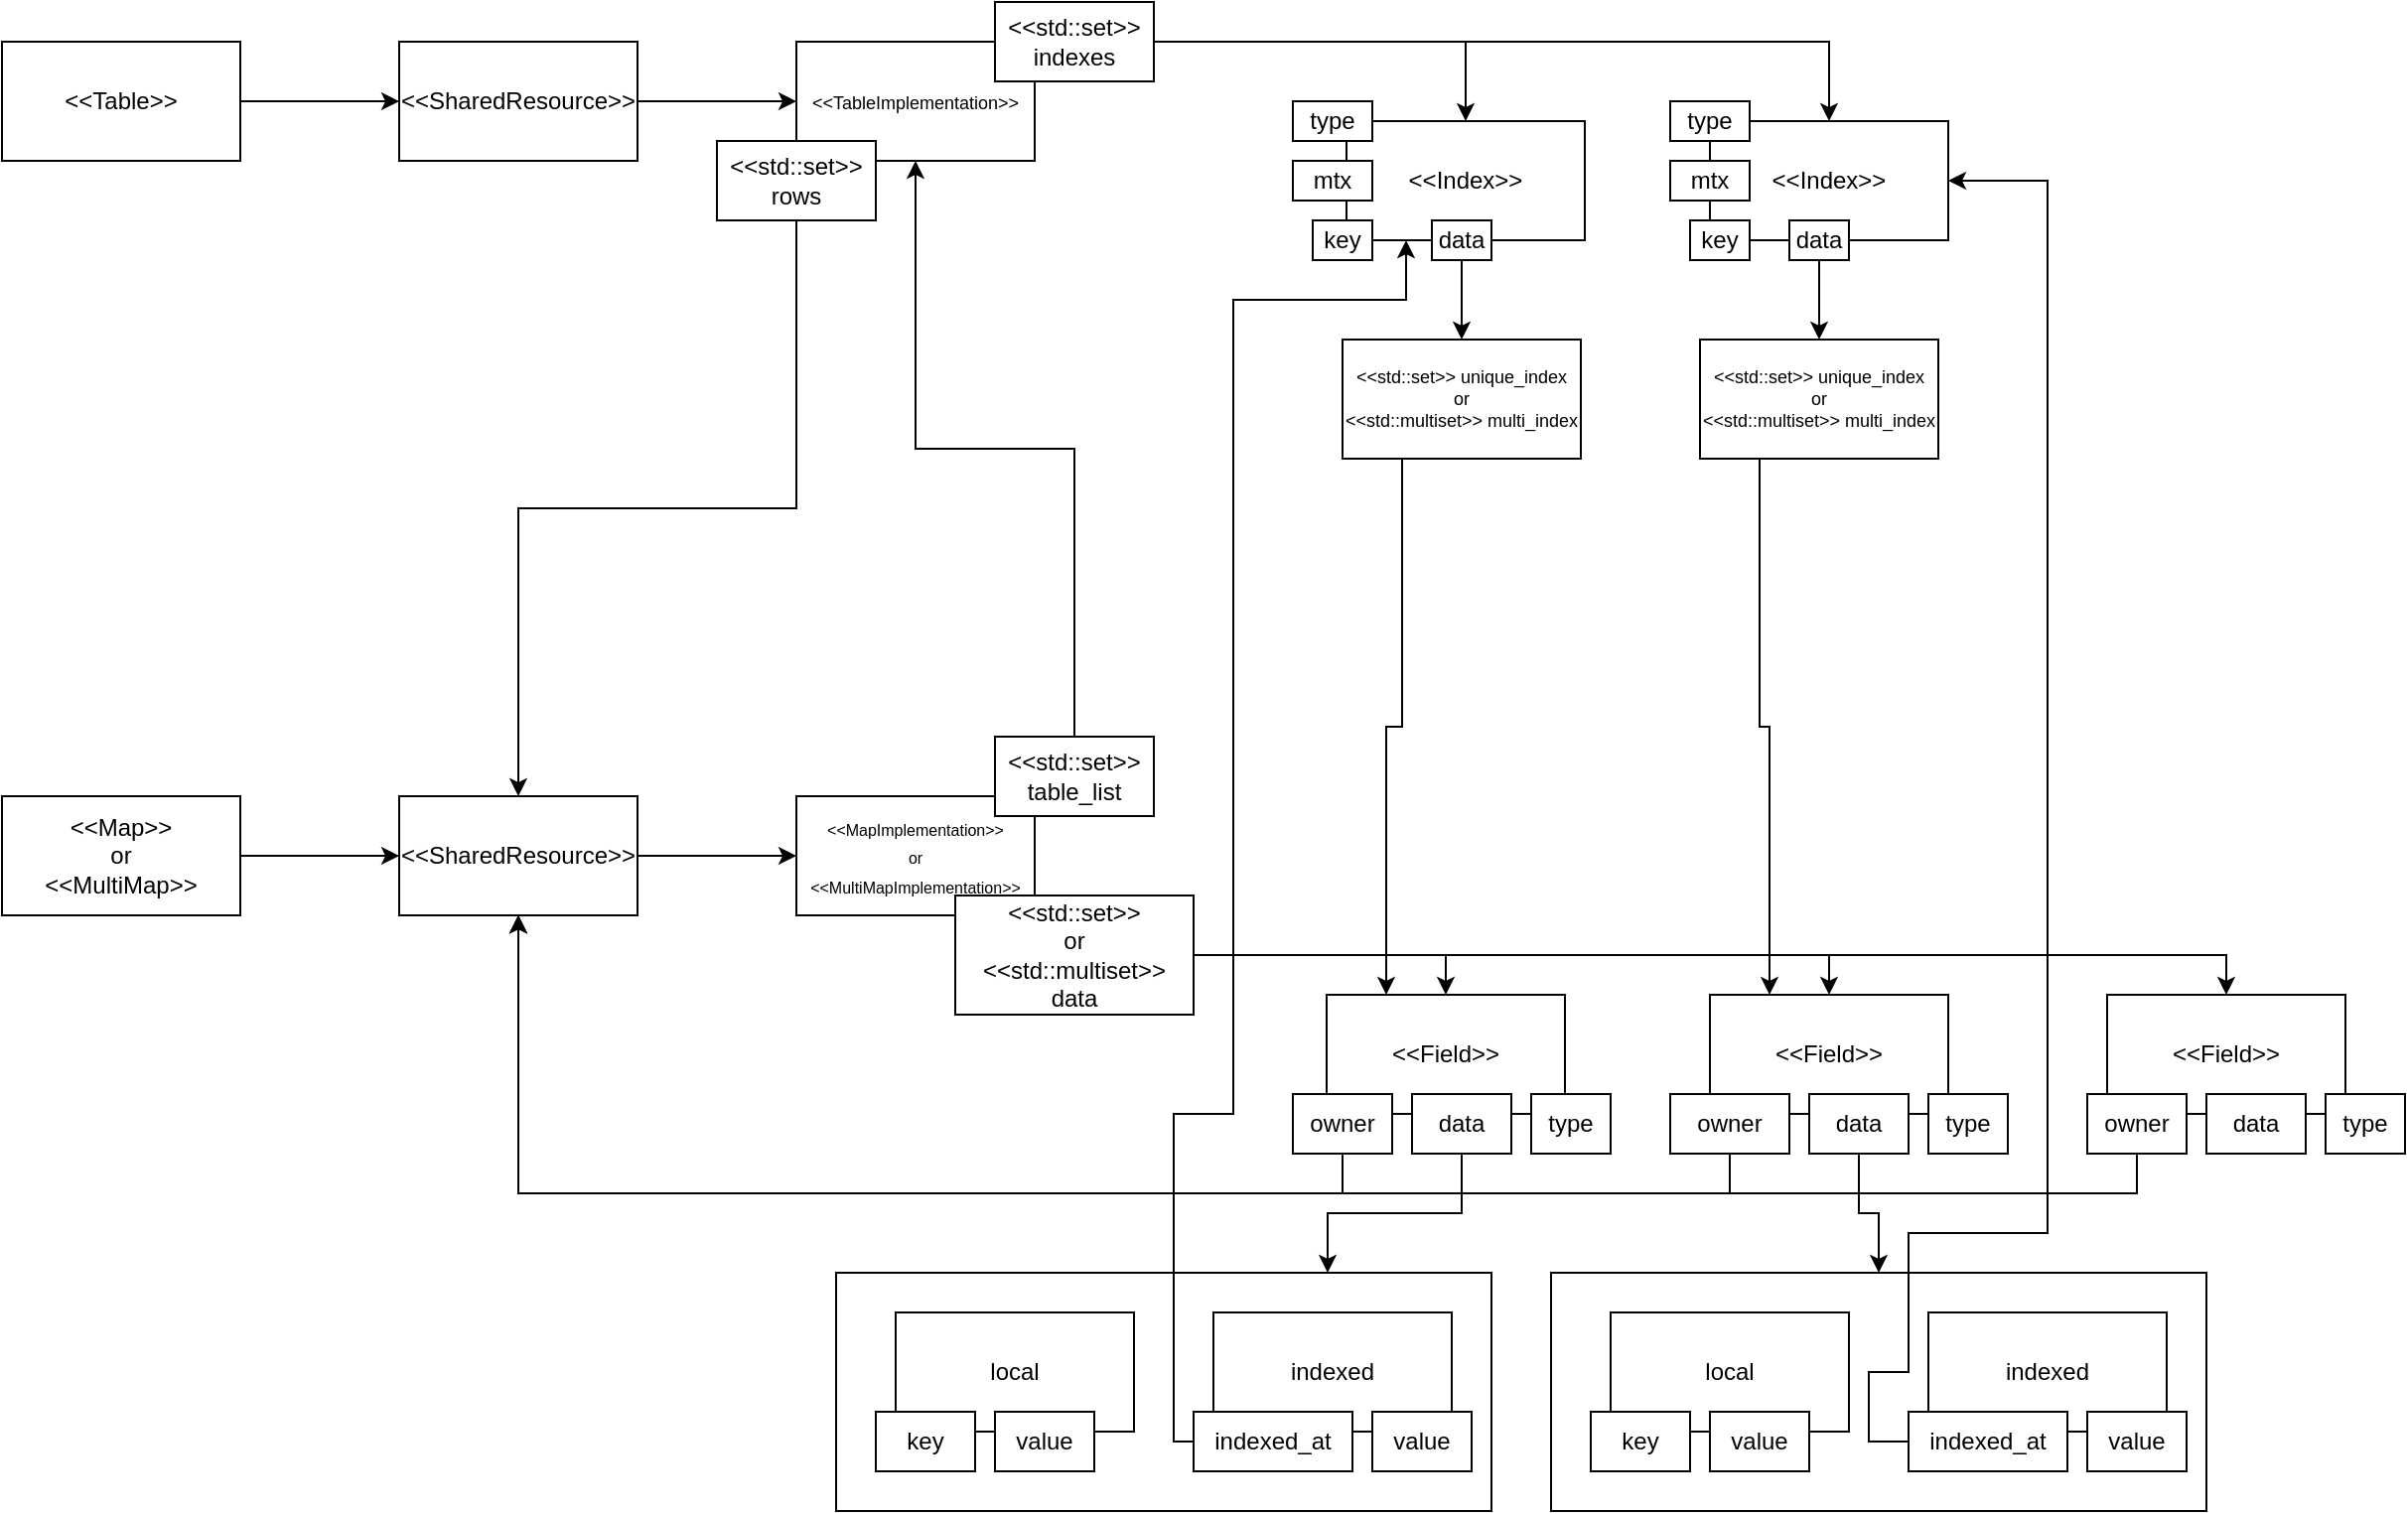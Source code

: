 <mxfile version="20.8.16" type="device" pages="4"><diagram id="non5POe1JYQhNiU5WKov" name="Index system"><mxGraphModel dx="780" dy="943" grid="1" gridSize="10" guides="1" tooltips="1" connect="1" arrows="1" fold="1" page="0" pageScale="1" pageWidth="1654" pageHeight="2336" math="0" shadow="0"><root><mxCell id="0"/><mxCell id="1" parent="0"/><mxCell id="ShAxEHH_SCrOV5t81nJi-28" value="" style="rounded=0;whiteSpace=wrap;html=1;" parent="1" vertex="1"><mxGeometry x="520" y="520" width="330" height="120" as="geometry"/></mxCell><mxCell id="ShAxEHH_SCrOV5t81nJi-3" value="" style="edgeStyle=orthogonalEdgeStyle;rounded=0;orthogonalLoop=1;jettySize=auto;html=1;" parent="1" source="ShAxEHH_SCrOV5t81nJi-1" target="ShAxEHH_SCrOV5t81nJi-2" edge="1"><mxGeometry relative="1" as="geometry"/></mxCell><mxCell id="ShAxEHH_SCrOV5t81nJi-1" value="&amp;lt;&amp;lt;Map&amp;gt;&amp;gt;&lt;br&gt;or&lt;br&gt;&amp;lt;&amp;lt;MultiMap&amp;gt;&amp;gt;" style="rounded=0;whiteSpace=wrap;html=1;" parent="1" vertex="1"><mxGeometry x="100" y="280" width="120" height="60" as="geometry"/></mxCell><mxCell id="ShAxEHH_SCrOV5t81nJi-5" value="" style="edgeStyle=orthogonalEdgeStyle;rounded=0;orthogonalLoop=1;jettySize=auto;html=1;" parent="1" source="ShAxEHH_SCrOV5t81nJi-2" target="ShAxEHH_SCrOV5t81nJi-4" edge="1"><mxGeometry relative="1" as="geometry"/></mxCell><mxCell id="ShAxEHH_SCrOV5t81nJi-2" value="&amp;lt;&amp;lt;SharedResource&amp;gt;&amp;gt;" style="rounded=0;whiteSpace=wrap;html=1;" parent="1" vertex="1"><mxGeometry x="300" y="280" width="120" height="60" as="geometry"/></mxCell><mxCell id="ShAxEHH_SCrOV5t81nJi-4" value="&lt;font style=&quot;font-size: 8px;&quot;&gt;&amp;lt;&amp;lt;MapImplementation&amp;gt;&amp;gt;&lt;br&gt;or&lt;br&gt;&amp;lt;&amp;lt;MultiMapImplementation&amp;gt;&amp;gt;&lt;/font&gt;" style="rounded=0;whiteSpace=wrap;html=1;" parent="1" vertex="1"><mxGeometry x="500" y="280" width="120" height="60" as="geometry"/></mxCell><mxCell id="ShAxEHH_SCrOV5t81nJi-11" style="edgeStyle=orthogonalEdgeStyle;rounded=0;orthogonalLoop=1;jettySize=auto;html=1;exitX=1;exitY=0.5;exitDx=0;exitDy=0;entryX=0.5;entryY=0;entryDx=0;entryDy=0;" parent="1" source="ShAxEHH_SCrOV5t81nJi-6" target="ShAxEHH_SCrOV5t81nJi-7" edge="1"><mxGeometry relative="1" as="geometry"/></mxCell><mxCell id="ShAxEHH_SCrOV5t81nJi-12" style="edgeStyle=orthogonalEdgeStyle;rounded=0;orthogonalLoop=1;jettySize=auto;html=1;exitX=1;exitY=0.5;exitDx=0;exitDy=0;entryX=0.5;entryY=0;entryDx=0;entryDy=0;" parent="1" source="ShAxEHH_SCrOV5t81nJi-6" target="ShAxEHH_SCrOV5t81nJi-8" edge="1"><mxGeometry relative="1" as="geometry"/></mxCell><mxCell id="ShAxEHH_SCrOV5t81nJi-14" style="edgeStyle=orthogonalEdgeStyle;rounded=0;orthogonalLoop=1;jettySize=auto;html=1;exitX=1;exitY=0.5;exitDx=0;exitDy=0;entryX=0.5;entryY=0;entryDx=0;entryDy=0;" parent="1" source="ShAxEHH_SCrOV5t81nJi-6" target="ShAxEHH_SCrOV5t81nJi-13" edge="1"><mxGeometry relative="1" as="geometry"/></mxCell><mxCell id="ShAxEHH_SCrOV5t81nJi-6" value="&amp;lt;&amp;lt;std::set&amp;gt;&amp;gt;&lt;br&gt;or&lt;br&gt;&amp;lt;&amp;lt;std::multiset&amp;gt;&amp;gt;&lt;br&gt;data" style="rounded=0;whiteSpace=wrap;html=1;" parent="1" vertex="1"><mxGeometry x="580" y="330" width="120" height="60" as="geometry"/></mxCell><mxCell id="ShAxEHH_SCrOV5t81nJi-7" value="&amp;lt;&amp;lt;Field&amp;gt;&amp;gt;" style="rounded=0;whiteSpace=wrap;html=1;" parent="1" vertex="1"><mxGeometry x="767" y="380" width="120" height="60" as="geometry"/></mxCell><mxCell id="ShAxEHH_SCrOV5t81nJi-8" value="&amp;lt;&amp;lt;Field&amp;gt;&amp;gt;" style="rounded=0;whiteSpace=wrap;html=1;" parent="1" vertex="1"><mxGeometry x="960" y="380" width="120" height="60" as="geometry"/></mxCell><mxCell id="ShAxEHH_SCrOV5t81nJi-13" value="&amp;lt;&amp;lt;Field&amp;gt;&amp;gt;" style="rounded=0;whiteSpace=wrap;html=1;" parent="1" vertex="1"><mxGeometry x="1160" y="380" width="120" height="60" as="geometry"/></mxCell><mxCell id="ShAxEHH_SCrOV5t81nJi-24" style="edgeStyle=orthogonalEdgeStyle;rounded=0;orthogonalLoop=1;jettySize=auto;html=1;exitX=0.5;exitY=1;exitDx=0;exitDy=0;entryX=0.5;entryY=1;entryDx=0;entryDy=0;" parent="1" source="ShAxEHH_SCrOV5t81nJi-17" target="ShAxEHH_SCrOV5t81nJi-2" edge="1"><mxGeometry relative="1" as="geometry"/></mxCell><mxCell id="ShAxEHH_SCrOV5t81nJi-17" value="owner" style="whiteSpace=wrap;html=1;" parent="1" vertex="1"><mxGeometry x="750" y="430" width="50" height="30" as="geometry"/></mxCell><mxCell id="ShAxEHH_SCrOV5t81nJi-22" style="edgeStyle=orthogonalEdgeStyle;rounded=0;orthogonalLoop=1;jettySize=auto;html=1;exitX=0.5;exitY=1;exitDx=0;exitDy=0;entryX=0.5;entryY=1;entryDx=0;entryDy=0;" parent="1" source="ShAxEHH_SCrOV5t81nJi-19" target="ShAxEHH_SCrOV5t81nJi-2" edge="1"><mxGeometry relative="1" as="geometry"/></mxCell><mxCell id="ShAxEHH_SCrOV5t81nJi-19" value="owner" style="whiteSpace=wrap;html=1;" parent="1" vertex="1"><mxGeometry x="940" y="430" width="60" height="30" as="geometry"/></mxCell><mxCell id="ShAxEHH_SCrOV5t81nJi-23" style="edgeStyle=orthogonalEdgeStyle;rounded=0;orthogonalLoop=1;jettySize=auto;html=1;exitX=0.5;exitY=1;exitDx=0;exitDy=0;entryX=0.5;entryY=1;entryDx=0;entryDy=0;" parent="1" source="ShAxEHH_SCrOV5t81nJi-20" target="ShAxEHH_SCrOV5t81nJi-2" edge="1"><mxGeometry relative="1" as="geometry"/></mxCell><mxCell id="ShAxEHH_SCrOV5t81nJi-20" value="owner" style="whiteSpace=wrap;html=1;" parent="1" vertex="1"><mxGeometry x="1150" y="430" width="50" height="30" as="geometry"/></mxCell><mxCell id="ShAxEHH_SCrOV5t81nJi-25" value="local" style="rounded=0;whiteSpace=wrap;html=1;" parent="1" vertex="1"><mxGeometry x="550" y="540" width="120" height="60" as="geometry"/></mxCell><mxCell id="ShAxEHH_SCrOV5t81nJi-26" value="indexed" style="rounded=0;whiteSpace=wrap;html=1;" parent="1" vertex="1"><mxGeometry x="710" y="540" width="120" height="60" as="geometry"/></mxCell><mxCell id="ShAxEHH_SCrOV5t81nJi-29" value="key" style="whiteSpace=wrap;html=1;" parent="1" vertex="1"><mxGeometry x="540" y="590" width="50" height="30" as="geometry"/></mxCell><mxCell id="ShAxEHH_SCrOV5t81nJi-30" value="value" style="whiteSpace=wrap;html=1;" parent="1" vertex="1"><mxGeometry x="600" y="590" width="50" height="30" as="geometry"/></mxCell><mxCell id="ShAxEHH_SCrOV5t81nJi-81" style="edgeStyle=orthogonalEdgeStyle;rounded=0;orthogonalLoop=1;jettySize=auto;html=1;exitX=0;exitY=0.5;exitDx=0;exitDy=0;entryX=0.25;entryY=1;entryDx=0;entryDy=0;fontSize=9;" parent="1" source="ShAxEHH_SCrOV5t81nJi-31" target="ShAxEHH_SCrOV5t81nJi-54" edge="1"><mxGeometry relative="1" as="geometry"><Array as="points"><mxPoint x="690" y="605"/><mxPoint x="690" y="440"/><mxPoint x="720" y="440"/><mxPoint x="720" y="30"/><mxPoint x="807" y="30"/></Array></mxGeometry></mxCell><mxCell id="ShAxEHH_SCrOV5t81nJi-31" value="indexed_at" style="whiteSpace=wrap;html=1;" parent="1" vertex="1"><mxGeometry x="700" y="590" width="80" height="30" as="geometry"/></mxCell><mxCell id="ShAxEHH_SCrOV5t81nJi-32" value="value" style="whiteSpace=wrap;html=1;" parent="1" vertex="1"><mxGeometry x="790" y="590" width="50" height="30" as="geometry"/></mxCell><mxCell id="ShAxEHH_SCrOV5t81nJi-63" style="edgeStyle=orthogonalEdgeStyle;rounded=0;orthogonalLoop=1;jettySize=auto;html=1;exitX=0.5;exitY=1;exitDx=0;exitDy=0;entryX=0.75;entryY=0;entryDx=0;entryDy=0;fontSize=12;" parent="1" source="ShAxEHH_SCrOV5t81nJi-34" target="ShAxEHH_SCrOV5t81nJi-28" edge="1"><mxGeometry relative="1" as="geometry"/></mxCell><mxCell id="ShAxEHH_SCrOV5t81nJi-34" value="data" style="whiteSpace=wrap;html=1;" parent="1" vertex="1"><mxGeometry x="810" y="430" width="50" height="30" as="geometry"/></mxCell><mxCell id="ShAxEHH_SCrOV5t81nJi-41" value="" style="edgeStyle=orthogonalEdgeStyle;rounded=0;orthogonalLoop=1;jettySize=auto;html=1;fontSize=12;" parent="1" source="ShAxEHH_SCrOV5t81nJi-38" target="ShAxEHH_SCrOV5t81nJi-40" edge="1"><mxGeometry relative="1" as="geometry"/></mxCell><mxCell id="ShAxEHH_SCrOV5t81nJi-38" value="&amp;lt;&amp;lt;Table&amp;gt;&amp;gt;" style="whiteSpace=wrap;html=1;fontSize=12;" parent="1" vertex="1"><mxGeometry x="100" y="-100" width="120" height="60" as="geometry"/></mxCell><mxCell id="ShAxEHH_SCrOV5t81nJi-43" value="" style="edgeStyle=orthogonalEdgeStyle;rounded=0;orthogonalLoop=1;jettySize=auto;html=1;fontSize=9;" parent="1" source="ShAxEHH_SCrOV5t81nJi-40" target="ShAxEHH_SCrOV5t81nJi-42" edge="1"><mxGeometry relative="1" as="geometry"/></mxCell><mxCell id="ShAxEHH_SCrOV5t81nJi-40" value="&amp;lt;&amp;lt;SharedResource&amp;gt;&amp;gt;" style="rounded=0;whiteSpace=wrap;html=1;" parent="1" vertex="1"><mxGeometry x="300" y="-100" width="120" height="60" as="geometry"/></mxCell><mxCell id="ShAxEHH_SCrOV5t81nJi-42" value="&lt;font style=&quot;font-size: 9px;&quot;&gt;&amp;lt;&amp;lt;TableImplementation&amp;gt;&amp;gt;&lt;/font&gt;" style="whiteSpace=wrap;html=1;fontSize=12;" parent="1" vertex="1"><mxGeometry x="500" y="-100" width="120" height="60" as="geometry"/></mxCell><mxCell id="ShAxEHH_SCrOV5t81nJi-44" value="" style="rounded=0;whiteSpace=wrap;html=1;" parent="1" vertex="1"><mxGeometry x="880" y="520" width="330" height="120" as="geometry"/></mxCell><mxCell id="ShAxEHH_SCrOV5t81nJi-45" value="local" style="rounded=0;whiteSpace=wrap;html=1;" parent="1" vertex="1"><mxGeometry x="910" y="540" width="120" height="60" as="geometry"/></mxCell><mxCell id="ShAxEHH_SCrOV5t81nJi-46" value="indexed" style="rounded=0;whiteSpace=wrap;html=1;" parent="1" vertex="1"><mxGeometry x="1070" y="540" width="120" height="60" as="geometry"/></mxCell><mxCell id="ShAxEHH_SCrOV5t81nJi-47" value="key" style="whiteSpace=wrap;html=1;" parent="1" vertex="1"><mxGeometry x="900" y="590" width="50" height="30" as="geometry"/></mxCell><mxCell id="ShAxEHH_SCrOV5t81nJi-48" value="value" style="whiteSpace=wrap;html=1;" parent="1" vertex="1"><mxGeometry x="960" y="590" width="50" height="30" as="geometry"/></mxCell><mxCell id="ShAxEHH_SCrOV5t81nJi-86" style="edgeStyle=orthogonalEdgeStyle;rounded=0;orthogonalLoop=1;jettySize=auto;html=1;exitX=0;exitY=0.5;exitDx=0;exitDy=0;fontSize=9;entryX=1;entryY=0.5;entryDx=0;entryDy=0;" parent="1" source="ShAxEHH_SCrOV5t81nJi-49" target="ShAxEHH_SCrOV5t81nJi-64" edge="1"><mxGeometry relative="1" as="geometry"><mxPoint x="1120" y="-219.333" as="targetPoint"/><Array as="points"><mxPoint x="1040" y="605"/><mxPoint x="1040" y="570"/><mxPoint x="1060" y="570"/><mxPoint x="1060" y="500"/><mxPoint x="1130" y="500"/><mxPoint x="1130" y="-30"/></Array></mxGeometry></mxCell><mxCell id="ShAxEHH_SCrOV5t81nJi-49" value="indexed_at" style="whiteSpace=wrap;html=1;" parent="1" vertex="1"><mxGeometry x="1060" y="590" width="80" height="30" as="geometry"/></mxCell><mxCell id="ShAxEHH_SCrOV5t81nJi-50" value="value" style="whiteSpace=wrap;html=1;" parent="1" vertex="1"><mxGeometry x="1150" y="590" width="50" height="30" as="geometry"/></mxCell><mxCell id="ShAxEHH_SCrOV5t81nJi-53" style="edgeStyle=orthogonalEdgeStyle;rounded=0;orthogonalLoop=1;jettySize=auto;html=1;exitX=0.5;exitY=1;exitDx=0;exitDy=0;entryX=0.5;entryY=0;entryDx=0;entryDy=0;fontSize=9;" parent="1" source="ShAxEHH_SCrOV5t81nJi-52" target="ShAxEHH_SCrOV5t81nJi-44" edge="1"><mxGeometry relative="1" as="geometry"/></mxCell><mxCell id="ShAxEHH_SCrOV5t81nJi-52" value="data" style="whiteSpace=wrap;html=1;" parent="1" vertex="1"><mxGeometry x="1010" y="430" width="50" height="30" as="geometry"/></mxCell><mxCell id="ShAxEHH_SCrOV5t81nJi-54" value="&amp;lt;&amp;lt;Index&amp;gt;&amp;gt;" style="rounded=0;whiteSpace=wrap;html=1;" parent="1" vertex="1"><mxGeometry x="777" y="-60" width="120" height="60" as="geometry"/></mxCell><mxCell id="ShAxEHH_SCrOV5t81nJi-56" style="edgeStyle=orthogonalEdgeStyle;rounded=0;orthogonalLoop=1;jettySize=auto;html=1;exitX=0.5;exitY=0;exitDx=0;exitDy=0;entryX=0.5;entryY=1;entryDx=0;entryDy=0;fontSize=12;" parent="1" source="ShAxEHH_SCrOV5t81nJi-55" target="ShAxEHH_SCrOV5t81nJi-42" edge="1"><mxGeometry relative="1" as="geometry"/></mxCell><mxCell id="ShAxEHH_SCrOV5t81nJi-55" value="&lt;font style=&quot;font-size: 12px;&quot;&gt;&amp;lt;&amp;lt;std::set&amp;gt;&amp;gt;&lt;br&gt;table_list&lt;/font&gt;" style="whiteSpace=wrap;html=1;fontSize=9;" parent="1" vertex="1"><mxGeometry x="600" y="250" width="80" height="40" as="geometry"/></mxCell><mxCell id="ShAxEHH_SCrOV5t81nJi-58" style="edgeStyle=orthogonalEdgeStyle;rounded=0;orthogonalLoop=1;jettySize=auto;html=1;exitX=0.5;exitY=1;exitDx=0;exitDy=0;entryX=0.5;entryY=0;entryDx=0;entryDy=0;fontSize=12;" parent="1" source="ShAxEHH_SCrOV5t81nJi-57" target="ShAxEHH_SCrOV5t81nJi-2" edge="1"><mxGeometry relative="1" as="geometry"/></mxCell><mxCell id="ShAxEHH_SCrOV5t81nJi-57" value="&amp;lt;&amp;lt;std::set&amp;gt;&amp;gt;&lt;br&gt;rows" style="whiteSpace=wrap;html=1;fontSize=12;" parent="1" vertex="1"><mxGeometry x="460" y="-50" width="80" height="40" as="geometry"/></mxCell><mxCell id="ShAxEHH_SCrOV5t81nJi-60" style="edgeStyle=orthogonalEdgeStyle;rounded=0;orthogonalLoop=1;jettySize=auto;html=1;exitX=1;exitY=0.5;exitDx=0;exitDy=0;fontSize=12;" parent="1" source="ShAxEHH_SCrOV5t81nJi-59" target="ShAxEHH_SCrOV5t81nJi-54" edge="1"><mxGeometry relative="1" as="geometry"/></mxCell><mxCell id="ShAxEHH_SCrOV5t81nJi-82" style="edgeStyle=orthogonalEdgeStyle;rounded=0;orthogonalLoop=1;jettySize=auto;html=1;exitX=1;exitY=0.5;exitDx=0;exitDy=0;entryX=0.5;entryY=0;entryDx=0;entryDy=0;fontSize=9;" parent="1" source="ShAxEHH_SCrOV5t81nJi-59" target="ShAxEHH_SCrOV5t81nJi-64" edge="1"><mxGeometry relative="1" as="geometry"/></mxCell><mxCell id="ShAxEHH_SCrOV5t81nJi-59" value="&amp;lt;&amp;lt;std::set&amp;gt;&amp;gt;&lt;br&gt;indexes" style="whiteSpace=wrap;html=1;fontSize=12;" parent="1" vertex="1"><mxGeometry x="600" y="-120" width="80" height="40" as="geometry"/></mxCell><mxCell id="ShAxEHH_SCrOV5t81nJi-64" value="&amp;lt;&amp;lt;Index&amp;gt;&amp;gt;" style="rounded=0;whiteSpace=wrap;html=1;" parent="1" vertex="1"><mxGeometry x="960" y="-60" width="120" height="60" as="geometry"/></mxCell><mxCell id="ShAxEHH_SCrOV5t81nJi-65" value="type" style="whiteSpace=wrap;html=1;fontSize=12;" parent="1" vertex="1"><mxGeometry x="870" y="430" width="40" height="30" as="geometry"/></mxCell><mxCell id="ShAxEHH_SCrOV5t81nJi-66" value="type" style="whiteSpace=wrap;html=1;fontSize=12;" parent="1" vertex="1"><mxGeometry x="1070" y="430" width="40" height="30" as="geometry"/></mxCell><mxCell id="ShAxEHH_SCrOV5t81nJi-68" value="type" style="whiteSpace=wrap;html=1;fontSize=12;" parent="1" vertex="1"><mxGeometry x="1270" y="430" width="40" height="30" as="geometry"/></mxCell><mxCell id="ShAxEHH_SCrOV5t81nJi-69" value="data" style="whiteSpace=wrap;html=1;" parent="1" vertex="1"><mxGeometry x="1210" y="430" width="50" height="30" as="geometry"/></mxCell><mxCell id="ShAxEHH_SCrOV5t81nJi-70" value="type" style="whiteSpace=wrap;html=1;fontSize=12;" parent="1" vertex="1"><mxGeometry x="750" y="-70" width="40" height="20" as="geometry"/></mxCell><mxCell id="ShAxEHH_SCrOV5t81nJi-71" value="type" style="whiteSpace=wrap;html=1;fontSize=12;" parent="1" vertex="1"><mxGeometry x="940" y="-70" width="40" height="20" as="geometry"/></mxCell><mxCell id="ShAxEHH_SCrOV5t81nJi-72" value="mtx" style="whiteSpace=wrap;html=1;fontSize=12;" parent="1" vertex="1"><mxGeometry x="940" y="-40" width="40" height="20" as="geometry"/></mxCell><mxCell id="ShAxEHH_SCrOV5t81nJi-73" value="mtx" style="whiteSpace=wrap;html=1;fontSize=12;" parent="1" vertex="1"><mxGeometry x="750" y="-40" width="40" height="20" as="geometry"/></mxCell><mxCell id="ShAxEHH_SCrOV5t81nJi-74" value="key" style="whiteSpace=wrap;html=1;fontSize=12;" parent="1" vertex="1"><mxGeometry x="760" y="-10" width="30" height="20" as="geometry"/></mxCell><mxCell id="ShAxEHH_SCrOV5t81nJi-75" value="key" style="whiteSpace=wrap;html=1;fontSize=12;" parent="1" vertex="1"><mxGeometry x="950" y="-10" width="30" height="20" as="geometry"/></mxCell><mxCell id="ShAxEHH_SCrOV5t81nJi-84" value="" style="edgeStyle=orthogonalEdgeStyle;rounded=0;orthogonalLoop=1;jettySize=auto;html=1;fontSize=9;" parent="1" source="ShAxEHH_SCrOV5t81nJi-76" target="ShAxEHH_SCrOV5t81nJi-83" edge="1"><mxGeometry relative="1" as="geometry"/></mxCell><mxCell id="ShAxEHH_SCrOV5t81nJi-76" value="data" style="whiteSpace=wrap;html=1;fontSize=12;" parent="1" vertex="1"><mxGeometry x="1000" y="-10" width="30" height="20" as="geometry"/></mxCell><mxCell id="ShAxEHH_SCrOV5t81nJi-79" style="edgeStyle=orthogonalEdgeStyle;rounded=0;orthogonalLoop=1;jettySize=auto;html=1;exitX=0.5;exitY=1;exitDx=0;exitDy=0;fontSize=9;" parent="1" source="ShAxEHH_SCrOV5t81nJi-77" target="ShAxEHH_SCrOV5t81nJi-78" edge="1"><mxGeometry relative="1" as="geometry"/></mxCell><mxCell id="ShAxEHH_SCrOV5t81nJi-77" value="data" style="whiteSpace=wrap;html=1;fontSize=12;" parent="1" vertex="1"><mxGeometry x="820" y="-10" width="30" height="20" as="geometry"/></mxCell><mxCell id="ShAxEHH_SCrOV5t81nJi-80" style="edgeStyle=orthogonalEdgeStyle;rounded=0;orthogonalLoop=1;jettySize=auto;html=1;exitX=0.25;exitY=1;exitDx=0;exitDy=0;entryX=0.25;entryY=0;entryDx=0;entryDy=0;fontSize=9;" parent="1" source="ShAxEHH_SCrOV5t81nJi-78" target="ShAxEHH_SCrOV5t81nJi-7" edge="1"><mxGeometry relative="1" as="geometry"/></mxCell><mxCell id="ShAxEHH_SCrOV5t81nJi-78" value="&lt;font style=&quot;font-size: 9px;&quot;&gt;&amp;lt;&amp;lt;std::set&amp;gt;&amp;gt; unique_index&lt;br style=&quot;font-size: 9px;&quot;&gt;or&lt;br style=&quot;font-size: 9px;&quot;&gt;&amp;lt;&amp;lt;std::multiset&amp;gt;&amp;gt; multi_index&lt;/font&gt;" style="rounded=0;whiteSpace=wrap;html=1;fontSize=9;" parent="1" vertex="1"><mxGeometry x="775" y="50" width="120" height="60" as="geometry"/></mxCell><mxCell id="ShAxEHH_SCrOV5t81nJi-85" style="edgeStyle=orthogonalEdgeStyle;rounded=0;orthogonalLoop=1;jettySize=auto;html=1;exitX=0.25;exitY=1;exitDx=0;exitDy=0;entryX=0.25;entryY=0;entryDx=0;entryDy=0;fontSize=9;" parent="1" source="ShAxEHH_SCrOV5t81nJi-83" target="ShAxEHH_SCrOV5t81nJi-8" edge="1"><mxGeometry relative="1" as="geometry"/></mxCell><mxCell id="ShAxEHH_SCrOV5t81nJi-83" value="&lt;font style=&quot;font-size: 9px;&quot;&gt;&amp;lt;&amp;lt;std::set&amp;gt;&amp;gt; unique_index&lt;br style=&quot;font-size: 9px;&quot;&gt;or&lt;br style=&quot;font-size: 9px;&quot;&gt;&amp;lt;&amp;lt;std::multiset&amp;gt;&amp;gt; multi_index&lt;/font&gt;" style="rounded=0;whiteSpace=wrap;html=1;fontSize=9;" parent="1" vertex="1"><mxGeometry x="955" y="50" width="120" height="60" as="geometry"/></mxCell></root></mxGraphModel></diagram><diagram name="BSDL" id="ArY9UAh7NFVTTyg40KrS"><mxGraphModel dx="780" dy="543" grid="1" gridSize="10" guides="1" tooltips="1" connect="1" arrows="1" fold="1" page="1" pageScale="1" pageWidth="1654" pageHeight="2336" background="none" math="0" shadow="1"><root><mxCell id="0"/><mxCell id="1" parent="0"/><mxCell id="VqQgMwGXznBetfgKLVb2-18" style="edgeStyle=orthogonalEdgeStyle;rounded=1;orthogonalLoop=1;jettySize=auto;html=1;exitX=1;exitY=0.5;exitDx=0;exitDy=0;entryX=0;entryY=0.5;entryDx=0;entryDy=0;" parent="1" source="VqQgMwGXznBetfgKLVb2-7" target="VqQgMwGXznBetfgKLVb2-103" edge="1"><mxGeometry relative="1" as="geometry"><mxPoint x="360" y="280" as="targetPoint"/></mxGeometry></mxCell><mxCell id="VqQgMwGXznBetfgKLVb2-7" value="Variable" style="rounded=0;whiteSpace=wrap;html=1;fontSize=16;glass=0;shadow=0;" parent="1" vertex="1"><mxGeometry x="200" y="270" width="80" height="20" as="geometry"/></mxCell><mxCell id="VqQgMwGXznBetfgKLVb2-19" style="edgeStyle=orthogonalEdgeStyle;rounded=1;orthogonalLoop=1;jettySize=auto;html=1;entryX=0;entryY=0.5;entryDx=0;entryDy=0;startArrow=halfCircle;startFill=0;exitX=1;exitY=0.5;exitDx=0;exitDy=0;" parent="1" source="VqQgMwGXznBetfgKLVb2-101" target="VqQgMwGXznBetfgKLVb2-7" edge="1"><mxGeometry relative="1" as="geometry"><mxPoint x="120" y="280" as="sourcePoint"/></mxGeometry></mxCell><mxCell id="VqQgMwGXznBetfgKLVb2-26" style="edgeStyle=orthogonalEdgeStyle;rounded=1;orthogonalLoop=1;jettySize=auto;html=1;exitX=1;exitY=0.5;exitDx=0;exitDy=0;entryX=0;entryY=0.5;entryDx=0;entryDy=0;" parent="1" source="VqQgMwGXznBetfgKLVb2-24" target="VqQgMwGXznBetfgKLVb2-25" edge="1"><mxGeometry relative="1" as="geometry"/></mxCell><mxCell id="VqQgMwGXznBetfgKLVb2-24" value="Type&lt;br&gt;keyword" style="rounded=0;whiteSpace=wrap;html=1;fontSize=16;" parent="1" vertex="1"><mxGeometry x="200" y="340" width="80" height="40" as="geometry"/></mxCell><mxCell id="VqQgMwGXznBetfgKLVb2-30" style="edgeStyle=orthogonalEdgeStyle;rounded=1;orthogonalLoop=1;jettySize=auto;html=1;exitX=1;exitY=0.5;exitDx=0;exitDy=0;entryX=0;entryY=0.5;entryDx=0;entryDy=0;" parent="1" source="VqQgMwGXznBetfgKLVb2-25" target="VqQgMwGXznBetfgKLVb2-38" edge="1"><mxGeometry relative="1" as="geometry"><mxPoint x="520" y="360" as="targetPoint"/></mxGeometry></mxCell><mxCell id="VqQgMwGXznBetfgKLVb2-25" value="Whitespace" style="rounded=0;whiteSpace=wrap;html=1;fontSize=16;" parent="1" vertex="1"><mxGeometry x="360" y="350" width="120" height="20" as="geometry"/></mxCell><mxCell id="VqQgMwGXznBetfgKLVb2-29" value="" style="edgeStyle=orthogonalEdgeStyle;rounded=1;orthogonalLoop=1;jettySize=auto;html=1;entryX=0;entryY=0.5;entryDx=0;entryDy=0;startArrow=halfCircle;startFill=0;exitX=1;exitY=0.5;exitDx=0;exitDy=0;" parent="1" source="VqQgMwGXznBetfgKLVb2-178" target="VqQgMwGXznBetfgKLVb2-24" edge="1"><mxGeometry relative="1" as="geometry"><mxPoint x="120" y="360" as="sourcePoint"/><mxPoint x="185.034" y="390" as="targetPoint"/></mxGeometry></mxCell><mxCell id="VqQgMwGXznBetfgKLVb2-32" value="Optional" style="text;html=1;align=center;verticalAlign=middle;resizable=0;points=[];autosize=1;strokeColor=none;fillColor=none;fontSize=16;" parent="1" vertex="1"><mxGeometry x="200" y="310" width="80" height="30" as="geometry"/></mxCell><mxCell id="VqQgMwGXznBetfgKLVb2-63" style="edgeStyle=orthogonalEdgeStyle;rounded=1;orthogonalLoop=1;jettySize=auto;html=1;exitX=1;exitY=0.5;exitDx=0;exitDy=0;entryX=0;entryY=0.5;entryDx=0;entryDy=0;fontSize=16;startArrow=halfCircle;startFill=0;" parent="1" source="VqQgMwGXznBetfgKLVb2-36" target="VqQgMwGXznBetfgKLVb2-41" edge="1"><mxGeometry relative="1" as="geometry"/></mxCell><mxCell id="VqQgMwGXznBetfgKLVb2-64" style="edgeStyle=orthogonalEdgeStyle;rounded=1;orthogonalLoop=1;jettySize=auto;html=1;exitX=1;exitY=0.5;exitDx=0;exitDy=0;entryX=0;entryY=0.5;entryDx=0;entryDy=0;fontSize=16;startArrow=halfCircle;startFill=0;" parent="1" source="VqQgMwGXznBetfgKLVb2-36" target="VqQgMwGXznBetfgKLVb2-42" edge="1"><mxGeometry relative="1" as="geometry"><Array as="points"><mxPoint x="160" y="440"/><mxPoint x="160" y="460"/></Array></mxGeometry></mxCell><mxCell id="VqQgMwGXznBetfgKLVb2-65" style="edgeStyle=orthogonalEdgeStyle;rounded=1;orthogonalLoop=1;jettySize=auto;html=1;exitX=1;exitY=0.5;exitDx=0;exitDy=0;entryX=0;entryY=0.5;entryDx=0;entryDy=0;fontSize=16;startArrow=halfCircle;startFill=0;" parent="1" source="VqQgMwGXznBetfgKLVb2-36" target="VqQgMwGXznBetfgKLVb2-43" edge="1"><mxGeometry relative="1" as="geometry"/></mxCell><mxCell id="VqQgMwGXznBetfgKLVb2-66" style="edgeStyle=orthogonalEdgeStyle;rounded=1;orthogonalLoop=1;jettySize=auto;html=1;exitX=1;exitY=0.5;exitDx=0;exitDy=0;entryX=0;entryY=0.5;entryDx=0;entryDy=0;fontSize=16;startArrow=halfCircle;startFill=0;" parent="1" source="VqQgMwGXznBetfgKLVb2-36" target="VqQgMwGXznBetfgKLVb2-44" edge="1"><mxGeometry relative="1" as="geometry"><Array as="points"><mxPoint x="160" y="440"/><mxPoint x="160" y="500"/></Array></mxGeometry></mxCell><mxCell id="VqQgMwGXznBetfgKLVb2-68" style="edgeStyle=orthogonalEdgeStyle;rounded=1;orthogonalLoop=1;jettySize=auto;html=1;exitX=1;exitY=0.5;exitDx=0;exitDy=0;entryX=0;entryY=0.5;entryDx=0;entryDy=0;fontSize=16;startArrow=halfCircle;startFill=0;" parent="1" source="VqQgMwGXznBetfgKLVb2-36" target="VqQgMwGXznBetfgKLVb2-45" edge="1"><mxGeometry relative="1" as="geometry"/></mxCell><mxCell id="VqQgMwGXznBetfgKLVb2-69" style="edgeStyle=orthogonalEdgeStyle;rounded=1;orthogonalLoop=1;jettySize=auto;html=1;exitX=1;exitY=0.5;exitDx=0;exitDy=0;entryX=0;entryY=0.5;entryDx=0;entryDy=0;fontSize=16;startArrow=halfCircle;startFill=0;" parent="1" source="VqQgMwGXznBetfgKLVb2-36" target="VqQgMwGXznBetfgKLVb2-46" edge="1"><mxGeometry relative="1" as="geometry"><Array as="points"><mxPoint x="160" y="440"/><mxPoint x="160" y="540"/></Array></mxGeometry></mxCell><mxCell id="VqQgMwGXznBetfgKLVb2-70" style="edgeStyle=orthogonalEdgeStyle;rounded=1;orthogonalLoop=1;jettySize=auto;html=1;exitX=1;exitY=0.5;exitDx=0;exitDy=0;entryX=0;entryY=0.5;entryDx=0;entryDy=0;fontSize=16;startArrow=halfCircle;startFill=0;" parent="1" source="VqQgMwGXznBetfgKLVb2-36" target="VqQgMwGXznBetfgKLVb2-47" edge="1"><mxGeometry relative="1" as="geometry"/></mxCell><mxCell id="VqQgMwGXznBetfgKLVb2-71" style="edgeStyle=orthogonalEdgeStyle;rounded=1;orthogonalLoop=1;jettySize=auto;html=1;exitX=1;exitY=0.5;exitDx=0;exitDy=0;entryX=0;entryY=0.5;entryDx=0;entryDy=0;fontSize=16;startArrow=halfCircle;startFill=0;" parent="1" source="VqQgMwGXznBetfgKLVb2-36" target="VqQgMwGXznBetfgKLVb2-48" edge="1"><mxGeometry relative="1" as="geometry"><Array as="points"><mxPoint x="160" y="440"/><mxPoint x="160" y="580"/></Array></mxGeometry></mxCell><mxCell id="VqQgMwGXznBetfgKLVb2-72" style="edgeStyle=orthogonalEdgeStyle;rounded=1;orthogonalLoop=1;jettySize=auto;html=1;exitX=1;exitY=0.5;exitDx=0;exitDy=0;entryX=0;entryY=0.5;entryDx=0;entryDy=0;fontSize=16;startArrow=halfCircle;startFill=0;" parent="1" source="VqQgMwGXznBetfgKLVb2-36" target="VqQgMwGXznBetfgKLVb2-49" edge="1"><mxGeometry relative="1" as="geometry"/></mxCell><mxCell id="VqQgMwGXznBetfgKLVb2-73" style="edgeStyle=orthogonalEdgeStyle;rounded=1;orthogonalLoop=1;jettySize=auto;html=1;exitX=1;exitY=0.5;exitDx=0;exitDy=0;entryX=0;entryY=0.5;entryDx=0;entryDy=0;fontSize=16;startArrow=halfCircle;startFill=0;" parent="1" source="VqQgMwGXznBetfgKLVb2-36" target="VqQgMwGXznBetfgKLVb2-50" edge="1"><mxGeometry relative="1" as="geometry"><Array as="points"><mxPoint x="160" y="440"/><mxPoint x="160" y="620"/></Array></mxGeometry></mxCell><mxCell id="VqQgMwGXznBetfgKLVb2-74" style="edgeStyle=orthogonalEdgeStyle;rounded=1;orthogonalLoop=1;jettySize=auto;html=1;exitX=1;exitY=0.5;exitDx=0;exitDy=0;entryX=0;entryY=0.25;entryDx=0;entryDy=0;fontSize=16;startArrow=halfCircle;startFill=0;" parent="1" source="VqQgMwGXznBetfgKLVb2-36" target="VqQgMwGXznBetfgKLVb2-51" edge="1"><mxGeometry relative="1" as="geometry"/></mxCell><mxCell id="VqQgMwGXznBetfgKLVb2-75" style="edgeStyle=orthogonalEdgeStyle;rounded=1;orthogonalLoop=1;jettySize=auto;html=1;exitX=1;exitY=0.5;exitDx=0;exitDy=0;entryX=0;entryY=0.5;entryDx=0;entryDy=0;fontSize=16;startArrow=halfCircle;startFill=0;" parent="1" source="VqQgMwGXznBetfgKLVb2-36" target="VqQgMwGXznBetfgKLVb2-52" edge="1"><mxGeometry relative="1" as="geometry"><Array as="points"><mxPoint x="160" y="440"/><mxPoint x="160" y="660"/></Array></mxGeometry></mxCell><mxCell id="VqQgMwGXznBetfgKLVb2-76" style="edgeStyle=orthogonalEdgeStyle;rounded=1;orthogonalLoop=1;jettySize=auto;html=1;exitX=1;exitY=0.5;exitDx=0;exitDy=0;entryX=0;entryY=0.5;entryDx=0;entryDy=0;fontSize=16;startArrow=halfCircle;startFill=0;" parent="1" source="VqQgMwGXznBetfgKLVb2-36" target="VqQgMwGXznBetfgKLVb2-53" edge="1"><mxGeometry relative="1" as="geometry"/></mxCell><mxCell id="VqQgMwGXznBetfgKLVb2-77" style="edgeStyle=orthogonalEdgeStyle;rounded=1;orthogonalLoop=1;jettySize=auto;html=1;exitX=1;exitY=0.5;exitDx=0;exitDy=0;entryX=0;entryY=0.5;entryDx=0;entryDy=0;fontSize=16;startArrow=halfCircle;startFill=0;" parent="1" source="VqQgMwGXznBetfgKLVb2-36" target="VqQgMwGXznBetfgKLVb2-54" edge="1"><mxGeometry relative="1" as="geometry"><Array as="points"><mxPoint x="160" y="440"/><mxPoint x="160" y="700"/></Array></mxGeometry></mxCell><mxCell id="VqQgMwGXznBetfgKLVb2-78" style="edgeStyle=orthogonalEdgeStyle;rounded=1;orthogonalLoop=1;jettySize=auto;html=1;exitX=1;exitY=0.5;exitDx=0;exitDy=0;entryX=0;entryY=0.5;entryDx=0;entryDy=0;fontSize=16;startArrow=halfCircle;startFill=0;" parent="1" source="VqQgMwGXznBetfgKLVb2-36" target="VqQgMwGXznBetfgKLVb2-55" edge="1"><mxGeometry relative="1" as="geometry"/></mxCell><mxCell id="VqQgMwGXznBetfgKLVb2-79" style="edgeStyle=orthogonalEdgeStyle;rounded=1;orthogonalLoop=1;jettySize=auto;html=1;exitX=1;exitY=0.5;exitDx=0;exitDy=0;entryX=0;entryY=0.5;entryDx=0;entryDy=0;fontSize=16;startArrow=halfCircle;startFill=0;" parent="1" source="VqQgMwGXznBetfgKLVb2-36" target="VqQgMwGXznBetfgKLVb2-56" edge="1"><mxGeometry relative="1" as="geometry"><Array as="points"><mxPoint x="160" y="440"/><mxPoint x="160" y="740"/></Array></mxGeometry></mxCell><mxCell id="VqQgMwGXznBetfgKLVb2-80" style="edgeStyle=orthogonalEdgeStyle;rounded=1;orthogonalLoop=1;jettySize=auto;html=1;exitX=1;exitY=0.5;exitDx=0;exitDy=0;entryX=0;entryY=0.5;entryDx=0;entryDy=0;fontSize=16;startArrow=halfCircle;startFill=0;" parent="1" source="VqQgMwGXznBetfgKLVb2-36" target="VqQgMwGXznBetfgKLVb2-57" edge="1"><mxGeometry relative="1" as="geometry"/></mxCell><mxCell id="VqQgMwGXznBetfgKLVb2-82" style="edgeStyle=orthogonalEdgeStyle;rounded=1;orthogonalLoop=1;jettySize=auto;html=1;exitX=1;exitY=0.5;exitDx=0;exitDy=0;entryX=0;entryY=0.5;entryDx=0;entryDy=0;fontSize=16;startArrow=halfCircle;startFill=0;" parent="1" source="VqQgMwGXznBetfgKLVb2-36" target="VqQgMwGXznBetfgKLVb2-58" edge="1"><mxGeometry relative="1" as="geometry"><Array as="points"><mxPoint x="160" y="440"/><mxPoint x="160" y="780"/></Array></mxGeometry></mxCell><mxCell id="VqQgMwGXznBetfgKLVb2-83" style="edgeStyle=orthogonalEdgeStyle;rounded=1;orthogonalLoop=1;jettySize=auto;html=1;exitX=1;exitY=0.5;exitDx=0;exitDy=0;entryX=0;entryY=0.5;entryDx=0;entryDy=0;fontSize=16;startArrow=halfCircle;startFill=0;" parent="1" source="VqQgMwGXznBetfgKLVb2-36" target="VqQgMwGXznBetfgKLVb2-59" edge="1"><mxGeometry relative="1" as="geometry"/></mxCell><mxCell id="VqQgMwGXznBetfgKLVb2-84" style="edgeStyle=orthogonalEdgeStyle;rounded=1;orthogonalLoop=1;jettySize=auto;html=1;exitX=1;exitY=0.5;exitDx=0;exitDy=0;entryX=0;entryY=0.5;entryDx=0;entryDy=0;fontSize=16;startArrow=halfCircle;startFill=0;" parent="1" source="VqQgMwGXznBetfgKLVb2-36" target="VqQgMwGXznBetfgKLVb2-60" edge="1"><mxGeometry relative="1" as="geometry"><Array as="points"><mxPoint x="160" y="440"/><mxPoint x="160" y="820"/></Array></mxGeometry></mxCell><mxCell id="VqQgMwGXznBetfgKLVb2-93" style="edgeStyle=orthogonalEdgeStyle;rounded=1;orthogonalLoop=1;jettySize=auto;html=1;exitX=1;exitY=0.5;exitDx=0;exitDy=0;entryX=0;entryY=0.5;entryDx=0;entryDy=0;fontSize=16;startArrow=halfCircle;startFill=0;" parent="1" source="VqQgMwGXznBetfgKLVb2-36" target="VqQgMwGXznBetfgKLVb2-85" edge="1"><mxGeometry relative="1" as="geometry"/></mxCell><mxCell id="VqQgMwGXznBetfgKLVb2-94" style="edgeStyle=orthogonalEdgeStyle;rounded=1;orthogonalLoop=1;jettySize=auto;html=1;exitX=1;exitY=0.5;exitDx=0;exitDy=0;entryX=0;entryY=0.5;entryDx=0;entryDy=0;fontSize=16;startArrow=halfCircle;startFill=0;" parent="1" source="VqQgMwGXznBetfgKLVb2-36" target="VqQgMwGXznBetfgKLVb2-86" edge="1"><mxGeometry relative="1" as="geometry"><Array as="points"><mxPoint x="160" y="440"/><mxPoint x="160" y="860"/></Array></mxGeometry></mxCell><mxCell id="VqQgMwGXznBetfgKLVb2-95" style="edgeStyle=orthogonalEdgeStyle;rounded=1;orthogonalLoop=1;jettySize=auto;html=1;exitX=1;exitY=0.5;exitDx=0;exitDy=0;entryX=0;entryY=0.5;entryDx=0;entryDy=0;fontSize=16;startArrow=halfCircle;startFill=0;" parent="1" source="VqQgMwGXznBetfgKLVb2-36" target="VqQgMwGXznBetfgKLVb2-88" edge="1"><mxGeometry relative="1" as="geometry"/></mxCell><mxCell id="VqQgMwGXznBetfgKLVb2-96" style="edgeStyle=orthogonalEdgeStyle;rounded=1;orthogonalLoop=1;jettySize=auto;html=1;exitX=1;exitY=0.5;exitDx=0;exitDy=0;entryX=0;entryY=0.5;entryDx=0;entryDy=0;fontSize=16;startArrow=halfCircle;startFill=0;" parent="1" source="VqQgMwGXznBetfgKLVb2-36" target="VqQgMwGXznBetfgKLVb2-90" edge="1"><mxGeometry relative="1" as="geometry"><Array as="points"><mxPoint x="160" y="440"/><mxPoint x="160" y="900"/></Array></mxGeometry></mxCell><mxCell id="VqQgMwGXznBetfgKLVb2-97" style="edgeStyle=orthogonalEdgeStyle;rounded=1;orthogonalLoop=1;jettySize=auto;html=1;exitX=1;exitY=0.5;exitDx=0;exitDy=0;entryX=0;entryY=0.5;entryDx=0;entryDy=0;fontSize=16;startArrow=halfCircle;startFill=0;" parent="1" source="VqQgMwGXznBetfgKLVb2-36" target="VqQgMwGXznBetfgKLVb2-92" edge="1"><mxGeometry relative="1" as="geometry"/></mxCell><mxCell id="VqQgMwGXznBetfgKLVb2-114" style="edgeStyle=orthogonalEdgeStyle;rounded=1;orthogonalLoop=1;jettySize=auto;html=1;exitX=1;exitY=0.5;exitDx=0;exitDy=0;entryX=0;entryY=0.5;entryDx=0;entryDy=0;fontSize=16;startArrow=halfCircle;startFill=0;" parent="1" source="VqQgMwGXznBetfgKLVb2-36" target="VqQgMwGXznBetfgKLVb2-109" edge="1"><mxGeometry relative="1" as="geometry"><Array as="points"><mxPoint x="160" y="440"/><mxPoint x="160" y="960"/></Array></mxGeometry></mxCell><mxCell id="VqQgMwGXznBetfgKLVb2-115" style="edgeStyle=orthogonalEdgeStyle;rounded=1;orthogonalLoop=1;jettySize=auto;html=1;exitX=1;exitY=0.5;exitDx=0;exitDy=0;entryX=0;entryY=0.5;entryDx=0;entryDy=0;fontSize=16;startArrow=halfCircle;startFill=0;" parent="1" source="VqQgMwGXznBetfgKLVb2-36" target="VqQgMwGXznBetfgKLVb2-112" edge="1"><mxGeometry relative="1" as="geometry"><Array as="points"><mxPoint x="160" y="440"/><mxPoint x="160" y="1000"/></Array></mxGeometry></mxCell><mxCell id="VqQgMwGXznBetfgKLVb2-116" style="edgeStyle=orthogonalEdgeStyle;rounded=1;orthogonalLoop=1;jettySize=auto;html=1;exitX=1;exitY=0.5;exitDx=0;exitDy=0;entryX=0;entryY=0.5;entryDx=0;entryDy=0;fontSize=16;startArrow=halfCircle;startFill=0;" parent="1" source="VqQgMwGXznBetfgKLVb2-36" target="VqQgMwGXznBetfgKLVb2-113" edge="1"><mxGeometry relative="1" as="geometry"><Array as="points"><mxPoint x="160" y="440"/><mxPoint x="160" y="1042"/></Array></mxGeometry></mxCell><mxCell id="VqQgMwGXznBetfgKLVb2-36" value="Type&lt;br&gt;keyword&lt;br&gt;(start)" style="whiteSpace=wrap;html=1;rounded=1;fontSize=16;strokeColor=none;fillColor=none;" parent="1" vertex="1"><mxGeometry x="40" y="410" width="80" height="60" as="geometry"/></mxCell><mxCell id="VqQgMwGXznBetfgKLVb2-40" style="edgeStyle=orthogonalEdgeStyle;rounded=1;orthogonalLoop=1;jettySize=auto;html=1;exitX=1;exitY=0.5;exitDx=0;exitDy=0;fontSize=16;startArrow=none;startFill=0;entryX=0;entryY=0.5;entryDx=0;entryDy=0;" parent="1" source="VqQgMwGXznBetfgKLVb2-38" target="VqQgMwGXznBetfgKLVb2-156" edge="1"><mxGeometry relative="1" as="geometry"><mxPoint x="720" y="359.857" as="targetPoint"/></mxGeometry></mxCell><mxCell id="VqQgMwGXznBetfgKLVb2-38" value="Value" style="rounded=0;whiteSpace=wrap;html=1;fontSize=16;" parent="1" vertex="1"><mxGeometry x="560" y="350" width="80" height="20" as="geometry"/></mxCell><mxCell id="VqQgMwGXznBetfgKLVb2-128" style="edgeStyle=orthogonalEdgeStyle;rounded=1;orthogonalLoop=1;jettySize=auto;html=1;exitX=1;exitY=0.5;exitDx=0;exitDy=0;fontSize=16;startArrow=none;startFill=0;" parent="1" source="VqQgMwGXznBetfgKLVb2-41" target="VqQgMwGXznBetfgKLVb2-127" edge="1"><mxGeometry relative="1" as="geometry"/></mxCell><mxCell id="VqQgMwGXznBetfgKLVb2-41" value="u8" style="rounded=1;whiteSpace=wrap;html=1;fontSize=16;" parent="1" vertex="1"><mxGeometry x="200" y="430" width="80" height="20" as="geometry"/></mxCell><mxCell id="VqQgMwGXznBetfgKLVb2-129" style="edgeStyle=orthogonalEdgeStyle;rounded=1;orthogonalLoop=1;jettySize=auto;html=1;exitX=1;exitY=0.5;exitDx=0;exitDy=0;entryX=0;entryY=0.5;entryDx=0;entryDy=0;fontSize=16;startArrow=none;startFill=0;" parent="1" source="VqQgMwGXznBetfgKLVb2-42" target="VqQgMwGXznBetfgKLVb2-127" edge="1"><mxGeometry relative="1" as="geometry"/></mxCell><mxCell id="VqQgMwGXznBetfgKLVb2-42" value="i8" style="rounded=1;whiteSpace=wrap;html=1;fontSize=16;" parent="1" vertex="1"><mxGeometry x="320" y="450" width="80" height="20" as="geometry"/></mxCell><mxCell id="VqQgMwGXznBetfgKLVb2-141" style="edgeStyle=orthogonalEdgeStyle;rounded=1;orthogonalLoop=1;jettySize=auto;html=1;exitX=1;exitY=0.5;exitDx=0;exitDy=0;entryX=0;entryY=0.5;entryDx=0;entryDy=0;fontSize=16;startArrow=none;startFill=0;" parent="1" source="VqQgMwGXznBetfgKLVb2-43" target="VqQgMwGXznBetfgKLVb2-127" edge="1"><mxGeometry relative="1" as="geometry"><Array as="points"><mxPoint x="440" y="480"/><mxPoint x="440" y="440"/></Array></mxGeometry></mxCell><mxCell id="VqQgMwGXznBetfgKLVb2-43" value="u16" style="rounded=1;whiteSpace=wrap;html=1;fontSize=16;" parent="1" vertex="1"><mxGeometry x="200" y="470" width="80" height="20" as="geometry"/></mxCell><mxCell id="VqQgMwGXznBetfgKLVb2-130" style="edgeStyle=orthogonalEdgeStyle;rounded=1;orthogonalLoop=1;jettySize=auto;html=1;exitX=1;exitY=0.5;exitDx=0;exitDy=0;entryX=0;entryY=0.5;entryDx=0;entryDy=0;fontSize=16;startArrow=none;startFill=0;" parent="1" source="VqQgMwGXznBetfgKLVb2-44" target="VqQgMwGXznBetfgKLVb2-127" edge="1"><mxGeometry relative="1" as="geometry"/></mxCell><mxCell id="VqQgMwGXznBetfgKLVb2-44" value="i16" style="rounded=1;whiteSpace=wrap;html=1;fontSize=16;" parent="1" vertex="1"><mxGeometry x="320" y="490" width="80" height="20" as="geometry"/></mxCell><mxCell id="VqQgMwGXznBetfgKLVb2-142" style="edgeStyle=orthogonalEdgeStyle;rounded=1;orthogonalLoop=1;jettySize=auto;html=1;exitX=1;exitY=0.5;exitDx=0;exitDy=0;entryX=0;entryY=0.5;entryDx=0;entryDy=0;fontSize=16;startArrow=none;startFill=0;" parent="1" source="VqQgMwGXznBetfgKLVb2-45" target="VqQgMwGXznBetfgKLVb2-127" edge="1"><mxGeometry relative="1" as="geometry"><Array as="points"><mxPoint x="440" y="520"/><mxPoint x="440" y="440"/></Array></mxGeometry></mxCell><mxCell id="VqQgMwGXznBetfgKLVb2-45" value="u32" style="rounded=1;whiteSpace=wrap;html=1;fontSize=16;" parent="1" vertex="1"><mxGeometry x="200" y="510" width="80" height="20" as="geometry"/></mxCell><mxCell id="VqQgMwGXznBetfgKLVb2-131" style="edgeStyle=orthogonalEdgeStyle;rounded=1;orthogonalLoop=1;jettySize=auto;html=1;exitX=1;exitY=0.5;exitDx=0;exitDy=0;entryX=0;entryY=0.5;entryDx=0;entryDy=0;fontSize=16;startArrow=none;startFill=0;" parent="1" source="VqQgMwGXznBetfgKLVb2-46" target="VqQgMwGXznBetfgKLVb2-127" edge="1"><mxGeometry relative="1" as="geometry"/></mxCell><mxCell id="VqQgMwGXznBetfgKLVb2-46" value="i32" style="rounded=1;whiteSpace=wrap;html=1;fontSize=16;" parent="1" vertex="1"><mxGeometry x="320" y="530" width="80" height="20" as="geometry"/></mxCell><mxCell id="VqQgMwGXznBetfgKLVb2-143" style="edgeStyle=orthogonalEdgeStyle;rounded=1;orthogonalLoop=1;jettySize=auto;html=1;exitX=1;exitY=0.5;exitDx=0;exitDy=0;entryX=0;entryY=0.5;entryDx=0;entryDy=0;fontSize=16;startArrow=none;startFill=0;" parent="1" source="VqQgMwGXznBetfgKLVb2-47" target="VqQgMwGXznBetfgKLVb2-127" edge="1"><mxGeometry relative="1" as="geometry"><Array as="points"><mxPoint x="440" y="560"/><mxPoint x="440" y="440"/></Array></mxGeometry></mxCell><mxCell id="VqQgMwGXznBetfgKLVb2-47" value="f32" style="rounded=1;whiteSpace=wrap;html=1;fontSize=16;" parent="1" vertex="1"><mxGeometry x="200" y="550" width="80" height="20" as="geometry"/></mxCell><mxCell id="VqQgMwGXznBetfgKLVb2-132" style="edgeStyle=orthogonalEdgeStyle;rounded=1;orthogonalLoop=1;jettySize=auto;html=1;exitX=1;exitY=0.5;exitDx=0;exitDy=0;entryX=0;entryY=0.5;entryDx=0;entryDy=0;fontSize=16;startArrow=none;startFill=0;" parent="1" source="VqQgMwGXznBetfgKLVb2-48" target="VqQgMwGXznBetfgKLVb2-127" edge="1"><mxGeometry relative="1" as="geometry"/></mxCell><mxCell id="VqQgMwGXznBetfgKLVb2-48" value="u64" style="rounded=1;whiteSpace=wrap;html=1;fontSize=16;" parent="1" vertex="1"><mxGeometry x="320" y="570" width="80" height="20" as="geometry"/></mxCell><mxCell id="VqQgMwGXznBetfgKLVb2-144" style="edgeStyle=orthogonalEdgeStyle;rounded=1;orthogonalLoop=1;jettySize=auto;html=1;exitX=1;exitY=0.5;exitDx=0;exitDy=0;entryX=0;entryY=0.5;entryDx=0;entryDy=0;fontSize=16;startArrow=none;startFill=0;" parent="1" source="VqQgMwGXznBetfgKLVb2-49" target="VqQgMwGXznBetfgKLVb2-127" edge="1"><mxGeometry relative="1" as="geometry"><Array as="points"><mxPoint x="440" y="600"/><mxPoint x="440" y="440"/></Array></mxGeometry></mxCell><mxCell id="VqQgMwGXznBetfgKLVb2-49" value="i64" style="rounded=1;whiteSpace=wrap;html=1;fontSize=16;" parent="1" vertex="1"><mxGeometry x="200" y="590" width="80" height="20" as="geometry"/></mxCell><mxCell id="VqQgMwGXznBetfgKLVb2-133" style="edgeStyle=orthogonalEdgeStyle;rounded=1;orthogonalLoop=1;jettySize=auto;html=1;exitX=1;exitY=0.5;exitDx=0;exitDy=0;entryX=0;entryY=0.5;entryDx=0;entryDy=0;fontSize=16;startArrow=none;startFill=0;" parent="1" source="VqQgMwGXznBetfgKLVb2-50" target="VqQgMwGXznBetfgKLVb2-127" edge="1"><mxGeometry relative="1" as="geometry"/></mxCell><mxCell id="VqQgMwGXznBetfgKLVb2-50" value="f64" style="rounded=1;whiteSpace=wrap;html=1;fontSize=16;" parent="1" vertex="1"><mxGeometry x="320" y="610" width="80" height="20" as="geometry"/></mxCell><mxCell id="VqQgMwGXznBetfgKLVb2-145" style="edgeStyle=orthogonalEdgeStyle;rounded=1;orthogonalLoop=1;jettySize=auto;html=1;exitX=1;exitY=0.5;exitDx=0;exitDy=0;entryX=0;entryY=0.5;entryDx=0;entryDy=0;fontSize=16;startArrow=none;startFill=0;" parent="1" source="VqQgMwGXznBetfgKLVb2-51" target="VqQgMwGXznBetfgKLVb2-127" edge="1"><mxGeometry relative="1" as="geometry"><Array as="points"><mxPoint x="440" y="640"/><mxPoint x="440" y="440"/></Array></mxGeometry></mxCell><mxCell id="VqQgMwGXznBetfgKLVb2-51" value="u8array" style="rounded=1;whiteSpace=wrap;html=1;fontSize=16;" parent="1" vertex="1"><mxGeometry x="200" y="630" width="80" height="20" as="geometry"/></mxCell><mxCell id="VqQgMwGXznBetfgKLVb2-134" style="edgeStyle=orthogonalEdgeStyle;rounded=1;orthogonalLoop=1;jettySize=auto;html=1;exitX=1;exitY=0.5;exitDx=0;exitDy=0;entryX=0;entryY=0.5;entryDx=0;entryDy=0;fontSize=16;startArrow=none;startFill=0;" parent="1" source="VqQgMwGXznBetfgKLVb2-52" target="VqQgMwGXznBetfgKLVb2-127" edge="1"><mxGeometry relative="1" as="geometry"/></mxCell><mxCell id="VqQgMwGXznBetfgKLVb2-52" value="i8array" style="rounded=1;whiteSpace=wrap;html=1;fontSize=16;" parent="1" vertex="1"><mxGeometry x="320" y="650" width="80" height="20" as="geometry"/></mxCell><mxCell id="VqQgMwGXznBetfgKLVb2-146" style="edgeStyle=orthogonalEdgeStyle;rounded=1;orthogonalLoop=1;jettySize=auto;html=1;exitX=1;exitY=0.5;exitDx=0;exitDy=0;entryX=0;entryY=0.5;entryDx=0;entryDy=0;fontSize=16;startArrow=none;startFill=0;" parent="1" source="VqQgMwGXznBetfgKLVb2-53" target="VqQgMwGXznBetfgKLVb2-127" edge="1"><mxGeometry relative="1" as="geometry"><Array as="points"><mxPoint x="440" y="680"/><mxPoint x="440" y="440"/></Array></mxGeometry></mxCell><mxCell id="VqQgMwGXznBetfgKLVb2-53" value="u16array" style="rounded=1;whiteSpace=wrap;html=1;fontSize=16;" parent="1" vertex="1"><mxGeometry x="200" y="670" width="80" height="20" as="geometry"/></mxCell><mxCell id="VqQgMwGXznBetfgKLVb2-135" style="edgeStyle=orthogonalEdgeStyle;rounded=1;orthogonalLoop=1;jettySize=auto;html=1;exitX=1;exitY=0.5;exitDx=0;exitDy=0;entryX=0;entryY=0.5;entryDx=0;entryDy=0;fontSize=16;startArrow=none;startFill=0;" parent="1" source="VqQgMwGXznBetfgKLVb2-54" target="VqQgMwGXznBetfgKLVb2-127" edge="1"><mxGeometry relative="1" as="geometry"/></mxCell><mxCell id="VqQgMwGXznBetfgKLVb2-54" value="i16array" style="rounded=1;whiteSpace=wrap;html=1;fontSize=16;" parent="1" vertex="1"><mxGeometry x="320" y="690" width="80" height="20" as="geometry"/></mxCell><mxCell id="VqQgMwGXznBetfgKLVb2-147" style="edgeStyle=orthogonalEdgeStyle;rounded=1;orthogonalLoop=1;jettySize=auto;html=1;exitX=1;exitY=0.5;exitDx=0;exitDy=0;entryX=0;entryY=0.5;entryDx=0;entryDy=0;fontSize=16;startArrow=none;startFill=0;" parent="1" source="VqQgMwGXznBetfgKLVb2-55" target="VqQgMwGXznBetfgKLVb2-127" edge="1"><mxGeometry relative="1" as="geometry"><Array as="points"><mxPoint x="440" y="720"/><mxPoint x="440" y="440"/></Array></mxGeometry></mxCell><mxCell id="VqQgMwGXznBetfgKLVb2-55" value="u32array" style="rounded=1;whiteSpace=wrap;html=1;fontSize=16;" parent="1" vertex="1"><mxGeometry x="200" y="710" width="80" height="20" as="geometry"/></mxCell><mxCell id="VqQgMwGXznBetfgKLVb2-136" style="edgeStyle=orthogonalEdgeStyle;rounded=1;orthogonalLoop=1;jettySize=auto;html=1;exitX=1;exitY=0.5;exitDx=0;exitDy=0;entryX=0;entryY=0.5;entryDx=0;entryDy=0;fontSize=16;startArrow=none;startFill=0;" parent="1" source="VqQgMwGXznBetfgKLVb2-56" target="VqQgMwGXznBetfgKLVb2-127" edge="1"><mxGeometry relative="1" as="geometry"/></mxCell><mxCell id="VqQgMwGXznBetfgKLVb2-56" value="i32array" style="rounded=1;whiteSpace=wrap;html=1;fontSize=16;" parent="1" vertex="1"><mxGeometry x="320" y="730" width="80" height="20" as="geometry"/></mxCell><mxCell id="VqQgMwGXznBetfgKLVb2-148" style="edgeStyle=orthogonalEdgeStyle;rounded=1;orthogonalLoop=1;jettySize=auto;html=1;exitX=1;exitY=0.5;exitDx=0;exitDy=0;entryX=0;entryY=0.5;entryDx=0;entryDy=0;fontSize=16;startArrow=none;startFill=0;" parent="1" source="VqQgMwGXznBetfgKLVb2-57" target="VqQgMwGXznBetfgKLVb2-127" edge="1"><mxGeometry relative="1" as="geometry"><Array as="points"><mxPoint x="440" y="760"/><mxPoint x="440" y="440"/></Array></mxGeometry></mxCell><mxCell id="VqQgMwGXznBetfgKLVb2-57" value="f32array" style="rounded=1;whiteSpace=wrap;html=1;fontSize=16;" parent="1" vertex="1"><mxGeometry x="200" y="750" width="80" height="20" as="geometry"/></mxCell><mxCell id="VqQgMwGXznBetfgKLVb2-137" style="edgeStyle=orthogonalEdgeStyle;rounded=1;orthogonalLoop=1;jettySize=auto;html=1;exitX=1;exitY=0.5;exitDx=0;exitDy=0;entryX=0;entryY=0.5;entryDx=0;entryDy=0;fontSize=16;startArrow=none;startFill=0;" parent="1" source="VqQgMwGXznBetfgKLVb2-58" target="VqQgMwGXznBetfgKLVb2-127" edge="1"><mxGeometry relative="1" as="geometry"/></mxCell><mxCell id="VqQgMwGXznBetfgKLVb2-58" value="u64array" style="rounded=1;whiteSpace=wrap;html=1;fontSize=16;" parent="1" vertex="1"><mxGeometry x="320" y="770" width="80" height="20" as="geometry"/></mxCell><mxCell id="VqQgMwGXznBetfgKLVb2-149" style="edgeStyle=orthogonalEdgeStyle;rounded=1;orthogonalLoop=1;jettySize=auto;html=1;exitX=1;exitY=0.5;exitDx=0;exitDy=0;entryX=0;entryY=0.5;entryDx=0;entryDy=0;fontSize=16;startArrow=none;startFill=0;" parent="1" source="VqQgMwGXznBetfgKLVb2-59" target="VqQgMwGXznBetfgKLVb2-127" edge="1"><mxGeometry relative="1" as="geometry"><Array as="points"><mxPoint x="440" y="800"/><mxPoint x="440" y="440"/></Array></mxGeometry></mxCell><mxCell id="VqQgMwGXznBetfgKLVb2-59" value="i64array" style="rounded=1;whiteSpace=wrap;html=1;fontSize=16;" parent="1" vertex="1"><mxGeometry x="200" y="790" width="80" height="20" as="geometry"/></mxCell><mxCell id="VqQgMwGXznBetfgKLVb2-138" style="edgeStyle=orthogonalEdgeStyle;rounded=1;orthogonalLoop=1;jettySize=auto;html=1;exitX=1;exitY=0.5;exitDx=0;exitDy=0;entryX=0;entryY=0.5;entryDx=0;entryDy=0;fontSize=16;startArrow=none;startFill=0;" parent="1" source="VqQgMwGXznBetfgKLVb2-60" target="VqQgMwGXznBetfgKLVb2-127" edge="1"><mxGeometry relative="1" as="geometry"/></mxCell><mxCell id="VqQgMwGXznBetfgKLVb2-60" value="f64array" style="rounded=1;whiteSpace=wrap;html=1;fontSize=16;" parent="1" vertex="1"><mxGeometry x="320" y="810" width="80" height="20" as="geometry"/></mxCell><mxCell id="VqQgMwGXznBetfgKLVb2-150" style="edgeStyle=orthogonalEdgeStyle;rounded=1;orthogonalLoop=1;jettySize=auto;html=1;exitX=1;exitY=0.5;exitDx=0;exitDy=0;entryX=0;entryY=0.5;entryDx=0;entryDy=0;fontSize=16;startArrow=none;startFill=0;" parent="1" source="VqQgMwGXznBetfgKLVb2-85" target="VqQgMwGXznBetfgKLVb2-127" edge="1"><mxGeometry relative="1" as="geometry"><Array as="points"><mxPoint x="440" y="840"/><mxPoint x="440" y="440"/></Array></mxGeometry></mxCell><mxCell id="VqQgMwGXznBetfgKLVb2-85" value="array" style="rounded=1;whiteSpace=wrap;html=1;fontSize=16;" parent="1" vertex="1"><mxGeometry x="200" y="830" width="80" height="20" as="geometry"/></mxCell><mxCell id="VqQgMwGXznBetfgKLVb2-139" style="edgeStyle=orthogonalEdgeStyle;rounded=1;orthogonalLoop=1;jettySize=auto;html=1;exitX=1;exitY=0.5;exitDx=0;exitDy=0;entryX=0;entryY=0.5;entryDx=0;entryDy=0;fontSize=16;startArrow=none;startFill=0;" parent="1" source="VqQgMwGXznBetfgKLVb2-86" target="VqQgMwGXznBetfgKLVb2-127" edge="1"><mxGeometry relative="1" as="geometry"/></mxCell><mxCell id="VqQgMwGXznBetfgKLVb2-86" value="list" style="rounded=1;whiteSpace=wrap;html=1;fontSize=16;" parent="1" vertex="1"><mxGeometry x="320" y="850" width="80" height="20" as="geometry"/></mxCell><mxCell id="VqQgMwGXznBetfgKLVb2-151" style="edgeStyle=orthogonalEdgeStyle;rounded=1;orthogonalLoop=1;jettySize=auto;html=1;exitX=1;exitY=0.5;exitDx=0;exitDy=0;entryX=0;entryY=0.5;entryDx=0;entryDy=0;fontSize=16;startArrow=none;startFill=0;" parent="1" source="VqQgMwGXznBetfgKLVb2-88" target="VqQgMwGXznBetfgKLVb2-127" edge="1"><mxGeometry relative="1" as="geometry"><Array as="points"><mxPoint x="440" y="880"/><mxPoint x="440" y="440"/></Array></mxGeometry></mxCell><mxCell id="VqQgMwGXznBetfgKLVb2-88" value="map" style="rounded=1;whiteSpace=wrap;html=1;fontSize=16;" parent="1" vertex="1"><mxGeometry x="200" y="870" width="80" height="20" as="geometry"/></mxCell><mxCell id="VqQgMwGXznBetfgKLVb2-140" style="edgeStyle=orthogonalEdgeStyle;rounded=1;orthogonalLoop=1;jettySize=auto;html=1;exitX=1;exitY=0.5;exitDx=0;exitDy=0;entryX=0;entryY=0.5;entryDx=0;entryDy=0;fontSize=16;startArrow=none;startFill=0;" parent="1" source="VqQgMwGXznBetfgKLVb2-90" target="VqQgMwGXznBetfgKLVb2-127" edge="1"><mxGeometry relative="1" as="geometry"/></mxCell><mxCell id="VqQgMwGXznBetfgKLVb2-90" value="multimap" style="rounded=1;whiteSpace=wrap;html=1;fontSize=16;" parent="1" vertex="1"><mxGeometry x="320" y="890" width="80" height="20" as="geometry"/></mxCell><mxCell id="VqQgMwGXznBetfgKLVb2-152" style="edgeStyle=orthogonalEdgeStyle;rounded=1;orthogonalLoop=1;jettySize=auto;html=1;exitX=1;exitY=0.5;exitDx=0;exitDy=0;entryX=0;entryY=0.5;entryDx=0;entryDy=0;fontSize=16;startArrow=none;startFill=0;" parent="1" source="VqQgMwGXznBetfgKLVb2-92" target="VqQgMwGXznBetfgKLVb2-127" edge="1"><mxGeometry relative="1" as="geometry"><Array as="points"><mxPoint x="440" y="920"/><mxPoint x="440" y="440"/></Array></mxGeometry></mxCell><mxCell id="VqQgMwGXznBetfgKLVb2-92" value="table" style="rounded=1;whiteSpace=wrap;html=1;fontSize=16;" parent="1" vertex="1"><mxGeometry x="200" y="910" width="80" height="20" as="geometry"/></mxCell><mxCell id="VqQgMwGXznBetfgKLVb2-101" value="(Start)" style="whiteSpace=wrap;html=1;rounded=1;fontSize=16;strokeColor=none;fillColor=none;" parent="1" vertex="1"><mxGeometry x="40" y="270" width="80" height="20" as="geometry"/></mxCell><mxCell id="VqQgMwGXznBetfgKLVb2-103" value="(End)" style="whiteSpace=wrap;html=1;rounded=1;fontSize=16;strokeColor=none;fillColor=none;" parent="1" vertex="1"><mxGeometry x="360" y="270" width="80" height="20" as="geometry"/></mxCell><mxCell id="VqQgMwGXznBetfgKLVb2-119" style="edgeStyle=orthogonalEdgeStyle;rounded=1;orthogonalLoop=1;jettySize=auto;html=1;exitX=1;exitY=0.5;exitDx=0;exitDy=0;fontSize=16;startArrow=none;startFill=0;" parent="1" source="VqQgMwGXznBetfgKLVb2-109" target="VqQgMwGXznBetfgKLVb2-117" edge="1"><mxGeometry relative="1" as="geometry"/></mxCell><mxCell id="VqQgMwGXznBetfgKLVb2-109" value="[" style="ellipse;whiteSpace=wrap;html=1;rounded=1;fontSize=16;fillColor=default;" parent="1" vertex="1"><mxGeometry x="225" y="945" width="30" height="30" as="geometry"/></mxCell><mxCell id="VqQgMwGXznBetfgKLVb2-122" style="edgeStyle=orthogonalEdgeStyle;rounded=1;orthogonalLoop=1;jettySize=auto;html=1;exitX=1;exitY=0.5;exitDx=0;exitDy=0;fontSize=16;startArrow=none;startFill=0;" parent="1" source="VqQgMwGXznBetfgKLVb2-112" target="VqQgMwGXznBetfgKLVb2-120" edge="1"><mxGeometry relative="1" as="geometry"/></mxCell><mxCell id="VqQgMwGXznBetfgKLVb2-112" value="&amp;lt;" style="ellipse;whiteSpace=wrap;html=1;rounded=1;fontSize=16;fillColor=default;" parent="1" vertex="1"><mxGeometry x="225" y="985" width="30" height="30" as="geometry"/></mxCell><mxCell id="VqQgMwGXznBetfgKLVb2-124" style="edgeStyle=orthogonalEdgeStyle;rounded=1;orthogonalLoop=1;jettySize=auto;html=1;exitX=1;exitY=0.5;exitDx=0;exitDy=0;entryX=0;entryY=0.5;entryDx=0;entryDy=0;fontSize=16;startArrow=none;startFill=0;" parent="1" source="VqQgMwGXznBetfgKLVb2-113" target="VqQgMwGXznBetfgKLVb2-123" edge="1"><mxGeometry relative="1" as="geometry"/></mxCell><mxCell id="VqQgMwGXznBetfgKLVb2-113" value="{" style="ellipse;whiteSpace=wrap;html=1;rounded=1;fontSize=16;fillColor=default;" parent="1" vertex="1"><mxGeometry x="225" y="1027" width="30" height="30" as="geometry"/></mxCell><mxCell id="VqQgMwGXznBetfgKLVb2-173" style="edgeStyle=orthogonalEdgeStyle;rounded=1;orthogonalLoop=1;jettySize=auto;html=1;exitX=1;exitY=0.5;exitDx=0;exitDy=0;entryX=0;entryY=0.5;entryDx=0;entryDy=0;fontSize=16;startArrow=none;startFill=0;" parent="1" source="VqQgMwGXznBetfgKLVb2-117" target="VqQgMwGXznBetfgKLVb2-166" edge="1"><mxGeometry relative="1" as="geometry"/></mxCell><mxCell id="VqQgMwGXznBetfgKLVb2-117" value="Array" style="whiteSpace=wrap;html=1;rounded=0;fontSize=16;strokeColor=default;fillColor=default;gradientColor=none;" parent="1" vertex="1"><mxGeometry x="320" y="950" width="80" height="20" as="geometry"/></mxCell><mxCell id="VqQgMwGXznBetfgKLVb2-174" style="edgeStyle=orthogonalEdgeStyle;rounded=1;orthogonalLoop=1;jettySize=auto;html=1;exitX=1;exitY=0.5;exitDx=0;exitDy=0;entryX=0;entryY=0.5;entryDx=0;entryDy=0;fontSize=16;startArrow=none;startFill=0;" parent="1" source="VqQgMwGXznBetfgKLVb2-120" target="VqQgMwGXznBetfgKLVb2-166" edge="1"><mxGeometry relative="1" as="geometry"/></mxCell><mxCell id="VqQgMwGXznBetfgKLVb2-120" value="List" style="whiteSpace=wrap;html=1;rounded=0;fontSize=16;strokeColor=default;fillColor=default;" parent="1" vertex="1"><mxGeometry x="320" y="990" width="80" height="20" as="geometry"/></mxCell><mxCell id="VqQgMwGXznBetfgKLVb2-175" style="edgeStyle=orthogonalEdgeStyle;rounded=1;orthogonalLoop=1;jettySize=auto;html=1;exitX=1;exitY=0.5;exitDx=0;exitDy=0;entryX=0;entryY=0.5;entryDx=0;entryDy=0;fontSize=16;startArrow=none;startFill=0;" parent="1" source="VqQgMwGXznBetfgKLVb2-123" target="VqQgMwGXznBetfgKLVb2-166" edge="1"><mxGeometry relative="1" as="geometry"/></mxCell><mxCell id="VqQgMwGXznBetfgKLVb2-123" value="Map" style="whiteSpace=wrap;html=1;rounded=0;fontSize=16;strokeColor=default;fillColor=default;" parent="1" vertex="1"><mxGeometry x="320" y="1032" width="80" height="20" as="geometry"/></mxCell><mxCell id="VqQgMwGXznBetfgKLVb2-127" value="Type&lt;br&gt;keyword&lt;br&gt;(end)" style="whiteSpace=wrap;html=1;rounded=1;fontSize=16;strokeColor=none;fillColor=none;" parent="1" vertex="1"><mxGeometry x="480" y="410" width="80" height="60" as="geometry"/></mxCell><mxCell id="VqQgMwGXznBetfgKLVb2-153" value="" style="endArrow=none;dashed=1;html=1;rounded=1;fontSize=16;" parent="1" edge="1"><mxGeometry width="50" height="50" relative="1" as="geometry"><mxPoint x="40" y="940" as="sourcePoint"/><mxPoint x="560" y="940" as="targetPoint"/></mxGeometry></mxCell><mxCell id="VqQgMwGXznBetfgKLVb2-154" value="Exceptions" style="whiteSpace=wrap;html=1;rounded=1;fontSize=16;strokeColor=none;fillColor=none;" parent="1" vertex="1"><mxGeometry x="40" y="943.5" width="80" height="33" as="geometry"/></mxCell><mxCell id="VqQgMwGXznBetfgKLVb2-156" value="Variable&lt;br&gt;(end)" style="whiteSpace=wrap;html=1;rounded=1;fontSize=16;strokeColor=none;fillColor=none;" parent="1" vertex="1"><mxGeometry x="720" y="340" width="80" height="40" as="geometry"/></mxCell><mxCell id="VqQgMwGXznBetfgKLVb2-157" value="" style="swimlane;startSize=0;rounded=0;shadow=0;glass=0;sketch=0;fontSize=16;fillColor=default;" parent="1" vertex="1"><mxGeometry x="40" y="80" width="200" height="160" as="geometry"/></mxCell><mxCell id="VqQgMwGXznBetfgKLVb2-158" value="" style="whiteSpace=wrap;html=1;rounded=0;shadow=0;glass=0;sketch=0;fontSize=16;fillColor=default;" parent="VqQgMwGXznBetfgKLVb2-157" vertex="1"><mxGeometry x="10" y="30" width="60" height="20" as="geometry"/></mxCell><mxCell id="VqQgMwGXznBetfgKLVb2-159" value="&amp;nbsp;-&amp;nbsp;nested parser" style="text;html=1;align=center;verticalAlign=middle;resizable=0;points=[];autosize=1;strokeColor=none;fillColor=none;fontSize=16;" parent="VqQgMwGXznBetfgKLVb2-157" vertex="1"><mxGeometry x="60" y="25" width="140" height="30" as="geometry"/></mxCell><mxCell id="VqQgMwGXznBetfgKLVb2-160" value="" style="whiteSpace=wrap;html=1;rounded=1;shadow=0;glass=0;sketch=0;fontSize=16;fillColor=default;" parent="VqQgMwGXznBetfgKLVb2-157" vertex="1"><mxGeometry x="10" y="70" width="60" height="20" as="geometry"/></mxCell><mxCell id="VqQgMwGXznBetfgKLVb2-162" value="&amp;nbsp;- text value" style="text;html=1;align=center;verticalAlign=middle;resizable=0;points=[];autosize=1;strokeColor=none;fillColor=none;fontSize=16;" parent="VqQgMwGXznBetfgKLVb2-157" vertex="1"><mxGeometry x="60" y="65" width="110" height="30" as="geometry"/></mxCell><mxCell id="VqQgMwGXznBetfgKLVb2-164" value="" style="ellipse;whiteSpace=wrap;html=1;rounded=0;shadow=0;glass=0;sketch=0;fontSize=16;fillColor=default;" parent="VqQgMwGXznBetfgKLVb2-157" vertex="1"><mxGeometry x="20" y="100" width="40" height="40" as="geometry"/></mxCell><mxCell id="VqQgMwGXznBetfgKLVb2-165" value="- symbol" style="text;html=1;align=center;verticalAlign=middle;resizable=0;points=[];autosize=1;strokeColor=none;fillColor=none;fontSize=16;" parent="VqQgMwGXznBetfgKLVb2-157" vertex="1"><mxGeometry x="70" y="105" width="80" height="30" as="geometry"/></mxCell><mxCell id="VqQgMwGXznBetfgKLVb2-166" value="Variable&lt;br&gt;(end)" style="whiteSpace=wrap;html=1;rounded=1;fontSize=16;strokeColor=none;fillColor=none;" parent="1" vertex="1"><mxGeometry x="480" y="980" width="80" height="40" as="geometry"/></mxCell><mxCell id="VqQgMwGXznBetfgKLVb2-176" value="BinOM Struct Defenition Language (BSDL)" style="text;html=1;align=center;verticalAlign=middle;resizable=0;points=[];autosize=1;strokeColor=none;fillColor=none;fontSize=16;" parent="1" vertex="1"><mxGeometry x="40" y="40" width="330" height="30" as="geometry"/></mxCell><mxCell id="VqQgMwGXznBetfgKLVb2-178" value="Variable&lt;br style=&quot;&quot;&gt;&lt;span style=&quot;&quot;&gt;(start)&lt;/span&gt;" style="whiteSpace=wrap;html=1;rounded=1;fontSize=16;strokeColor=none;fillColor=none;" parent="1" vertex="1"><mxGeometry x="40" y="340" width="80" height="40" as="geometry"/></mxCell><mxCell id="cyyEG4BsXtmEj9tKSGa1-1" value="" style="endArrow=none;dashed=1;html=1;rounded=1;fontSize=16;" parent="1" edge="1"><mxGeometry width="50" height="50" relative="1" as="geometry"><mxPoint x="40.0" y="1120" as="sourcePoint"/><mxPoint x="560" y="1120" as="targetPoint"/></mxGeometry></mxCell><mxCell id="cyyEG4BsXtmEj9tKSGa1-2" value="Value parsers" style="text;html=1;align=center;verticalAlign=middle;resizable=0;points=[];autosize=1;strokeColor=none;fillColor=none;fontSize=16;" parent="1" vertex="1"><mxGeometry x="40" y="1090" width="120" height="30" as="geometry"/></mxCell></root></mxGraphModel></diagram><diagram id="wVLXrOIzLSN3D28J1jJ8" name="BIQL"><mxGraphModel dx="317" dy="214" grid="1" gridSize="10" guides="1" tooltips="1" connect="1" arrows="1" fold="1" page="1" pageScale="1" pageWidth="827" pageHeight="1169" math="0" shadow="0">&#xa;            <root>&#xa;                <mxCell id="0"/>&#xa;                <mxCell id="1" parent="0"/>&#xa;                <mxCell id="J6HK9NZMx9W7_F1fPI2D-3" value="" style="edgeStyle=none;html=1;" edge="1" parent="1" source="J6HK9NZMx9W7_F1fPI2D-1" target="J6HK9NZMx9W7_F1fPI2D-2">&#xa;                    <mxGeometry relative="1" as="geometry"/>&#xa;                </mxCell>&#xa;                <mxCell id="J6HK9NZMx9W7_F1fPI2D-1" value="AND Block" style="whiteSpace=wrap;html=1;" vertex="1" parent="1">&#xa;                    <mxGeometry x="80" y="190" width="120" height="60" as="geometry"/>&#xa;                </mxCell>&#xa;                <mxCell id="J6HK9NZMx9W7_F1fPI2D-5" value="" style="edgeStyle=none;html=1;" edge="1" parent="1" source="J6HK9NZMx9W7_F1fPI2D-2" target="J6HK9NZMx9W7_F1fPI2D-4">&#xa;                    <mxGeometry relative="1" as="geometry"/>&#xa;                </mxCell>&#xa;                <mxCell id="J6HK9NZMx9W7_F1fPI2D-2" value="AND Block" style="whiteSpace=wrap;html=1;" vertex="1" parent="1">&#xa;                    <mxGeometry x="240" y="190" width="120" height="60" as="geometry"/>&#xa;                </mxCell>&#xa;                <mxCell id="J6HK9NZMx9W7_F1fPI2D-4" value="AND Block" style="whiteSpace=wrap;html=1;" vertex="1" parent="1">&#xa;                    <mxGeometry x="400" y="190" width="120" height="60" as="geometry"/>&#xa;                </mxCell>&#xa;                <mxCell id="J6HK9NZMx9W7_F1fPI2D-6" value="OR" style="text;html=1;align=center;verticalAlign=middle;resizable=0;points=[];autosize=1;strokeColor=none;fillColor=none;" vertex="1" parent="1">&#xa;                    <mxGeometry x="200" y="170" width="40" height="30" as="geometry"/>&#xa;                </mxCell>&#xa;                <mxCell id="J6HK9NZMx9W7_F1fPI2D-7" value="OR" style="text;html=1;align=center;verticalAlign=middle;resizable=0;points=[];autosize=1;strokeColor=none;fillColor=none;" vertex="1" parent="1">&#xa;                    <mxGeometry x="360" y="170" width="40" height="30" as="geometry"/>&#xa;                </mxCell>&#xa;            </root>&#xa;        </mxGraphModel></diagram><diagram id="V_ScFR_CdDdt2Fi-CJk0" name="File structs"><mxGraphModel dx="780" dy="543" grid="1" gridSize="10" guides="1" tooltips="1" connect="1" arrows="1" fold="1" page="1" pageScale="1" pageWidth="1654" pageHeight="2336" math="0" shadow="0"><root><mxCell id="0"/><mxCell id="1" parent="0"/><mxCell id="bkUQ6qgqeX4udh0J0Uoz-13" style="edgeStyle=orthogonalEdgeStyle;rounded=0;orthogonalLoop=1;jettySize=auto;html=1;exitX=0;exitY=0.5;exitDx=0;exitDy=0;entryX=0;entryY=0.5;entryDx=0;entryDy=0;" edge="1" parent="1" source="bkUQ6qgqeX4udh0J0Uoz-1" target="bkUQ6qgqeX4udh0J0Uoz-8"><mxGeometry relative="1" as="geometry"><Array as="points"><mxPoint x="300" y="280"/><mxPoint x="300" y="470"/></Array></mxGeometry></mxCell><mxCell id="bkUQ6qgqeX4udh0J0Uoz-14" style="edgeStyle=orthogonalEdgeStyle;rounded=0;orthogonalLoop=1;jettySize=auto;html=1;exitX=0;exitY=0.5;exitDx=0;exitDy=0;entryX=0;entryY=0.5;entryDx=0;entryDy=0;" edge="1" parent="1" source="bkUQ6qgqeX4udh0J0Uoz-1" target="bkUQ6qgqeX4udh0J0Uoz-2"><mxGeometry relative="1" as="geometry"/></mxCell><mxCell id="bkUQ6qgqeX4udh0J0Uoz-1" value="DB Header" style="rounded=0;whiteSpace=wrap;html=1;" vertex="1" parent="1"><mxGeometry x="340" y="250" width="120" height="60" as="geometry"/></mxCell><mxCell id="bkUQ6qgqeX4udh0J0Uoz-5" value="" style="edgeStyle=orthogonalEdgeStyle;rounded=0;orthogonalLoop=1;jettySize=auto;html=1;" edge="1" parent="1" source="bkUQ6qgqeX4udh0J0Uoz-2" target="bkUQ6qgqeX4udh0J0Uoz-3"><mxGeometry relative="1" as="geometry"/></mxCell><mxCell id="bkUQ6qgqeX4udh0J0Uoz-2" value="Node Page #1" style="rounded=0;whiteSpace=wrap;html=1;" vertex="1" parent="1"><mxGeometry x="340" y="360" width="120" height="60" as="geometry"/></mxCell><mxCell id="bkUQ6qgqeX4udh0J0Uoz-6" style="edgeStyle=orthogonalEdgeStyle;rounded=0;orthogonalLoop=1;jettySize=auto;html=1;exitX=1;exitY=0.5;exitDx=0;exitDy=0;" edge="1" parent="1" source="bkUQ6qgqeX4udh0J0Uoz-3" target="bkUQ6qgqeX4udh0J0Uoz-4"><mxGeometry relative="1" as="geometry"/></mxCell><mxCell id="bkUQ6qgqeX4udh0J0Uoz-3" value="Node Page #2" style="rounded=0;whiteSpace=wrap;html=1;" vertex="1" parent="1"><mxGeometry x="510" y="360" width="120" height="60" as="geometry"/></mxCell><mxCell id="bkUQ6qgqeX4udh0J0Uoz-4" value="Node Page #n" style="rounded=0;whiteSpace=wrap;html=1;" vertex="1" parent="1"><mxGeometry x="767" y="360" width="120" height="60" as="geometry"/></mxCell><mxCell id="bkUQ6qgqeX4udh0J0Uoz-10" value="" style="edgeStyle=orthogonalEdgeStyle;rounded=0;orthogonalLoop=1;jettySize=auto;html=1;" edge="1" parent="1" source="bkUQ6qgqeX4udh0J0Uoz-8" target="bkUQ6qgqeX4udh0J0Uoz-9"><mxGeometry relative="1" as="geometry"/></mxCell><mxCell id="bkUQ6qgqeX4udh0J0Uoz-8" value="Block Page #1" style="rounded=0;whiteSpace=wrap;html=1;" vertex="1" parent="1"><mxGeometry x="340" y="440" width="120" height="60" as="geometry"/></mxCell><mxCell id="bkUQ6qgqeX4udh0J0Uoz-12" value="" style="edgeStyle=orthogonalEdgeStyle;rounded=0;orthogonalLoop=1;jettySize=auto;html=1;" edge="1" parent="1" source="bkUQ6qgqeX4udh0J0Uoz-9" target="bkUQ6qgqeX4udh0J0Uoz-11"><mxGeometry relative="1" as="geometry"/></mxCell><mxCell id="bkUQ6qgqeX4udh0J0Uoz-9" value="Block Page #2" style="rounded=0;whiteSpace=wrap;html=1;" vertex="1" parent="1"><mxGeometry x="510" y="440" width="120" height="60" as="geometry"/></mxCell><mxCell id="bkUQ6qgqeX4udh0J0Uoz-11" value="Block Page #n" style="rounded=0;whiteSpace=wrap;html=1;" vertex="1" parent="1"><mxGeometry x="767" y="440" width="120" height="60" as="geometry"/></mxCell></root></mxGraphModel></diagram></mxfile>